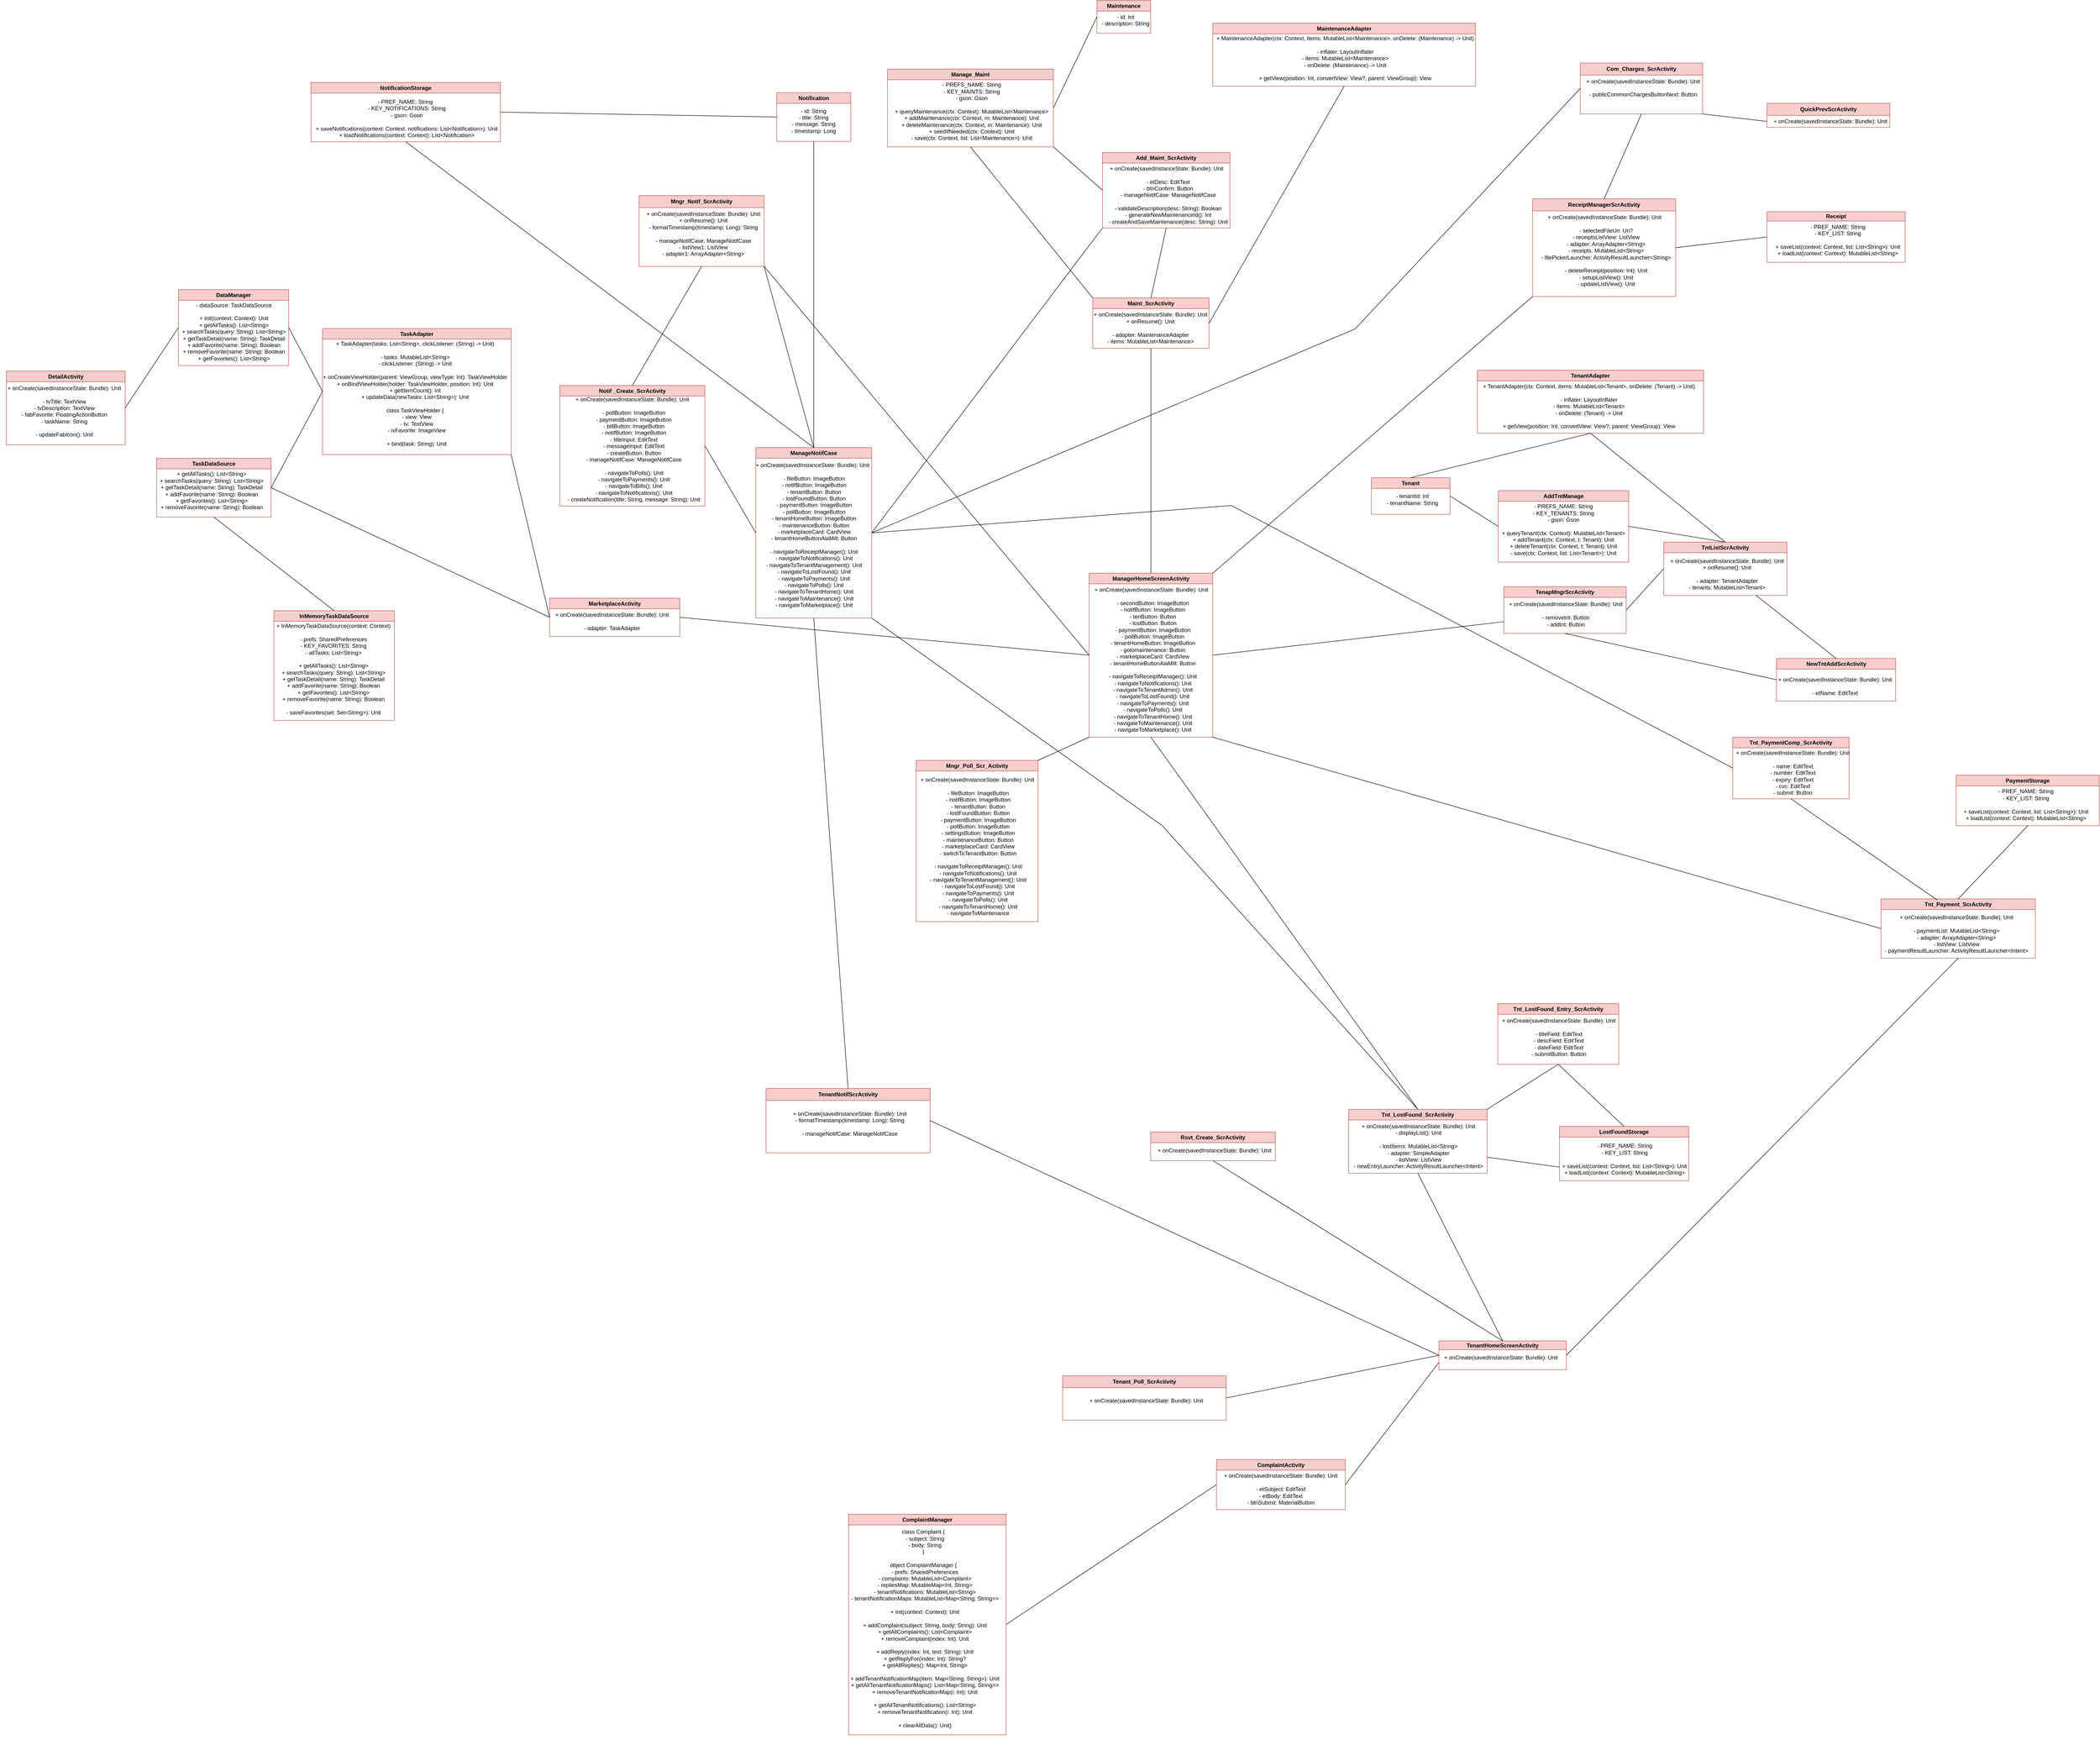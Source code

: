 <mxfile version="27.1.1">
  <diagram name="Page-1" id="aqvxyd7-O1CkS6ZY6KTF">
    <mxGraphModel dx="3765" dy="1939" grid="0" gridSize="10" guides="1" tooltips="1" connect="1" arrows="1" fold="1" page="0" pageScale="1" pageWidth="1169" pageHeight="827" math="0" shadow="0">
      <root>
        <mxCell id="0" />
        <mxCell id="1" parent="0" />
        <mxCell id="bxJik_AMvIZyw83LSy6p-10" value="&lt;b&gt;ManagerHomeScreenActivity&lt;/b&gt;" style="swimlane;whiteSpace=wrap;html=1;fillColor=#f8cecc;strokeColor=#b85450;startSize=23;" parent="1" vertex="1">
          <mxGeometry x="405" y="316" width="267" height="354" as="geometry" />
        </mxCell>
        <mxCell id="1eCziQXwV5ajFoWl5HEY-1" value="&lt;div&gt;+ onCreate(savedInstanceState: Bundle): Unit&lt;/div&gt;&lt;div&gt;&lt;br&gt;&lt;/div&gt;&lt;div&gt;&amp;nbsp; - secondButton: ImageButton&lt;/div&gt;&lt;div&gt;&amp;nbsp; - notifButton: ImageButton&lt;/div&gt;&lt;div&gt;&amp;nbsp; - tenButton: Button&lt;/div&gt;&lt;div&gt;&amp;nbsp; - lostButton: Button&lt;/div&gt;&lt;div&gt;&amp;nbsp; - paymentButton: ImageButton&lt;/div&gt;&lt;div&gt;&amp;nbsp; - pollButton: ImageButton&lt;/div&gt;&lt;div&gt;&amp;nbsp; - tenantHomeButton: ImageButton&lt;/div&gt;&lt;div&gt;&amp;nbsp; - gotomaintenance: Button&lt;/div&gt;&lt;div&gt;&amp;nbsp; - marketplaceCard: CardView&lt;/div&gt;&lt;div&gt;&amp;nbsp; - tenantHomeButtonAlaMilt: Button&lt;/div&gt;&lt;div&gt;&lt;br&gt;&lt;/div&gt;&lt;div&gt;&amp;nbsp; - navigateToReceiptManager(): Unit&lt;/div&gt;&lt;div&gt;&amp;nbsp; - navigateToNotifications(): Unit&lt;/div&gt;&lt;div&gt;&amp;nbsp; - navigateToTenantAdmin(): Unit&lt;/div&gt;&lt;div&gt;&amp;nbsp; - navigateToLostFound(): Unit&lt;/div&gt;&lt;div&gt;&amp;nbsp; - navigateToPayments(): Unit&lt;/div&gt;&lt;div&gt;&amp;nbsp; - navigateToPolls(): Unit&lt;/div&gt;&lt;div&gt;&amp;nbsp; - navigateToTenantHome(): Unit&lt;/div&gt;&lt;div&gt;&amp;nbsp; - navigateToMaintenance(): Unit&lt;/div&gt;&lt;div&gt;&amp;nbsp; - navigateToMarketplace(): Unit&lt;/div&gt;" style="text;html=1;align=center;verticalAlign=middle;resizable=0;points=[];autosize=1;strokeColor=none;fillColor=none;" vertex="1" parent="bxJik_AMvIZyw83LSy6p-10">
          <mxGeometry x="2" y="22.5" width="263" height="329" as="geometry" />
        </mxCell>
        <mxCell id="bxJik_AMvIZyw83LSy6p-19" value="TenapMngrScrActivity" style="swimlane;whiteSpace=wrap;html=1;fillColor=#f8cecc;strokeColor=#b85450;startSize=23;" parent="1" vertex="1">
          <mxGeometry x="1300" y="345.25" width="264" height="100.75" as="geometry" />
        </mxCell>
        <mxCell id="1eCziQXwV5ajFoWl5HEY-24" value="&lt;div&gt;&lt;span style=&quot;background-color: transparent; color: light-dark(rgb(0, 0, 0), rgb(255, 255, 255));&quot;&gt;&amp;nbsp; + onCreate(savedInstanceState: Bundle): Unit&lt;/span&gt;&lt;/div&gt;&lt;div&gt;&lt;br&gt;&lt;/div&gt;&lt;div&gt;&amp;nbsp; - removetnt: Button&lt;/div&gt;&lt;div&gt;&amp;nbsp; - addtnt: Button&lt;/div&gt;&lt;div&gt;&lt;br&gt;&lt;/div&gt;&lt;div&gt;&lt;br&gt;&lt;/div&gt;" style="text;html=1;align=center;verticalAlign=middle;resizable=0;points=[];autosize=1;strokeColor=none;fillColor=none;" vertex="1" parent="bxJik_AMvIZyw83LSy6p-19">
          <mxGeometry x="-5" y="24.75" width="270" height="98" as="geometry" />
        </mxCell>
        <mxCell id="bxJik_AMvIZyw83LSy6p-22" value="" style="endArrow=none;html=1;rounded=0;entryX=0;entryY=0.75;entryDx=0;entryDy=0;exitX=1;exitY=0.5;exitDx=0;exitDy=0;" parent="1" target="bxJik_AMvIZyw83LSy6p-19" edge="1" source="bxJik_AMvIZyw83LSy6p-10">
          <mxGeometry width="50" height="50" relative="1" as="geometry">
            <mxPoint x="616.0" y="413" as="sourcePoint" />
            <mxPoint x="897" y="352" as="targetPoint" />
          </mxGeometry>
        </mxCell>
        <mxCell id="bxJik_AMvIZyw83LSy6p-24" value="TntListScrActivity" style="swimlane;whiteSpace=wrap;html=1;fillColor=#f8cecc;strokeColor=#b85450;startSize=23;" parent="1" vertex="1">
          <mxGeometry x="1645" y="249" width="266" height="115" as="geometry" />
        </mxCell>
        <mxCell id="1eCziQXwV5ajFoWl5HEY-25" value="&lt;div&gt;&lt;br&gt;&lt;/div&gt;&lt;div&gt;&amp;nbsp; + onCreate(savedInstanceState: Bundle): Unit&lt;/div&gt;&lt;div&gt;&amp;nbsp; + onResume(): Unit&lt;/div&gt;&lt;div&gt;&lt;br&gt;&lt;/div&gt;&lt;div&gt;&amp;nbsp; - adapter: TenantAdapter&lt;/div&gt;&lt;div&gt;&amp;nbsp; - tenants: MutableList&amp;lt;Tenant&amp;gt;&lt;/div&gt;&lt;div&gt;&lt;br&gt;&lt;/div&gt;" style="text;html=1;align=center;verticalAlign=middle;resizable=0;points=[];autosize=1;strokeColor=none;fillColor=none;" vertex="1" parent="bxJik_AMvIZyw83LSy6p-24">
          <mxGeometry x="-2" y="12" width="270" height="113" as="geometry" />
        </mxCell>
        <mxCell id="bxJik_AMvIZyw83LSy6p-27" value="AddTntManage" style="swimlane;whiteSpace=wrap;html=1;fillColor=#f8cecc;strokeColor=#b85450;startSize=23;" parent="1" vertex="1">
          <mxGeometry x="1288" y="138" width="281.5" height="154" as="geometry" />
        </mxCell>
        <mxCell id="1eCziQXwV5ajFoWl5HEY-26" value="&lt;div&gt;&lt;br&gt;&lt;/div&gt;&lt;div&gt;&amp;nbsp; - PREFS_NAME: String&lt;/div&gt;&lt;div&gt;&amp;nbsp; - KEY_TENANTS: String&lt;/div&gt;&lt;div&gt;&amp;nbsp; - gson: Gson&lt;/div&gt;&lt;div&gt;&lt;br&gt;&lt;/div&gt;&lt;div&gt;&amp;nbsp; + queryTenant(ctx: Context): MutableList&amp;lt;Tenant&amp;gt;&lt;/div&gt;&lt;div&gt;&amp;nbsp; + addTenant(ctx: Context, t: Tenant): Unit&lt;/div&gt;&lt;div&gt;&amp;nbsp; + deleteTenant(ctx: Context, t: Tenant): Unit&lt;/div&gt;&lt;div&gt;&amp;nbsp; - save(ctx: Context, list: List&amp;lt;Tenant&amp;gt;): Unit&lt;/div&gt;" style="text;html=1;align=center;verticalAlign=middle;resizable=0;points=[];autosize=1;strokeColor=none;fillColor=none;" vertex="1" parent="bxJik_AMvIZyw83LSy6p-27">
          <mxGeometry x="-8.5" y="6" width="290" height="142" as="geometry" />
        </mxCell>
        <mxCell id="bxJik_AMvIZyw83LSy6p-33" value="NewTntAddScrActivity" style="swimlane;whiteSpace=wrap;html=1;fillColor=#f8cecc;strokeColor=#b85450;startSize=23;" parent="1" vertex="1">
          <mxGeometry x="1888.5" y="500" width="257" height="92" as="geometry" />
        </mxCell>
        <mxCell id="1eCziQXwV5ajFoWl5HEY-29" value="&lt;div&gt;&lt;br&gt;&lt;/div&gt;&lt;div&gt;&amp;nbsp; + onCreate(savedInstanceState: Bundle): Unit&lt;/div&gt;&lt;div&gt;&lt;br&gt;&lt;/div&gt;&lt;div&gt;&amp;nbsp; - etName: EditText&lt;/div&gt;&lt;div&gt;&lt;br&gt;&lt;/div&gt;&lt;div&gt;&lt;br&gt;&lt;/div&gt;" style="text;html=1;align=center;verticalAlign=middle;resizable=0;points=[];autosize=1;strokeColor=none;fillColor=none;" vertex="1" parent="bxJik_AMvIZyw83LSy6p-33">
          <mxGeometry x="-13" y="17.5" width="270" height="98" as="geometry" />
        </mxCell>
        <mxCell id="bxJik_AMvIZyw83LSy6p-40" value="Tenant" style="swimlane;whiteSpace=wrap;html=1;startSize=23;fillColor=#f8cecc;strokeColor=#b85450;" parent="1" vertex="1">
          <mxGeometry x="1014" y="110" width="170" height="79" as="geometry">
            <mxRectangle x="200" y="320" width="120" height="30" as="alternateBounds" />
          </mxGeometry>
        </mxCell>
        <mxCell id="1eCziQXwV5ajFoWl5HEY-27" value="&lt;div&gt;&lt;br&gt;&lt;/div&gt;&lt;div&gt;&amp;nbsp; - tenantId: Int&lt;/div&gt;&lt;div&gt;&amp;nbsp; - tenantName: String&lt;/div&gt;&lt;div&gt;&lt;br&gt;&lt;/div&gt;" style="text;html=1;align=center;verticalAlign=middle;resizable=0;points=[];autosize=1;strokeColor=none;fillColor=none;" vertex="1" parent="bxJik_AMvIZyw83LSy6p-40">
          <mxGeometry x="17.5" y="12" width="135" height="70" as="geometry" />
        </mxCell>
        <mxCell id="bxJik_AMvIZyw83LSy6p-60" value="Maint_ScrActivity" style="swimlane;whiteSpace=wrap;html=1;fillColor=#f8cecc;strokeColor=#b85450;startSize=23;" parent="1" vertex="1">
          <mxGeometry x="413" y="-278" width="251" height="109" as="geometry" />
        </mxCell>
        <mxCell id="1eCziQXwV5ajFoWl5HEY-8" value="&lt;div&gt;&lt;br&gt;&lt;/div&gt;&lt;div&gt;&amp;nbsp; + onCreate(savedInstanceState: Bundle): Unit&lt;/div&gt;&lt;div&gt;&amp;nbsp; + onResume(): Unit&lt;/div&gt;&lt;div&gt;&lt;br&gt;&lt;/div&gt;&lt;div&gt;&amp;nbsp; - adapter: MaintenanceAdapter&lt;/div&gt;&lt;div&gt;&amp;nbsp; - items: MutableList&amp;lt;Maintenance&amp;gt;&lt;/div&gt;&lt;div&gt;&lt;br&gt;&lt;/div&gt;&lt;div&gt;&lt;br&gt;&lt;/div&gt;" style="text;html=1;align=center;verticalAlign=middle;resizable=0;points=[];autosize=1;strokeColor=none;fillColor=none;" vertex="1" parent="bxJik_AMvIZyw83LSy6p-60">
          <mxGeometry x="-14" y="8" width="270" height="127" as="geometry" />
        </mxCell>
        <mxCell id="bxJik_AMvIZyw83LSy6p-66" value="Add_Maint_ScrActivity" style="swimlane;whiteSpace=wrap;html=1;fillColor=#f8cecc;strokeColor=#b85450;startSize=23;" parent="1" vertex="1">
          <mxGeometry x="434" y="-592" width="275" height="163" as="geometry" />
        </mxCell>
        <mxCell id="1eCziQXwV5ajFoWl5HEY-9" value="&lt;div&gt;&lt;span style=&quot;background-color: transparent; color: light-dark(rgb(0, 0, 0), rgb(255, 255, 255));&quot;&gt;+ onCreate(savedInstanceState: Bundle): Unit&lt;/span&gt;&lt;/div&gt;&lt;div&gt;&lt;br&gt;&lt;/div&gt;&lt;div&gt;&amp;nbsp; - etDesc: EditText&lt;/div&gt;&lt;div&gt;&amp;nbsp; - btnConfirm: Button&lt;/div&gt;&lt;div&gt;&amp;nbsp; - manageNotifCase: ManageNotifCase&lt;/div&gt;&lt;div&gt;&lt;br&gt;&lt;/div&gt;&lt;div&gt;&amp;nbsp; - validateDescription(desc: String): Boolean&lt;/div&gt;&lt;div&gt;&amp;nbsp; - generateNewMaintenanceId(): Int&lt;/div&gt;&lt;div&gt;&amp;nbsp; - createAndSaveMaintenance(desc: String): Unit&lt;/div&gt;" style="text;html=1;align=center;verticalAlign=middle;resizable=0;points=[];autosize=1;strokeColor=none;fillColor=none;" vertex="1" parent="bxJik_AMvIZyw83LSy6p-66">
          <mxGeometry x="-3.5" y="21" width="282" height="142" as="geometry" />
        </mxCell>
        <mxCell id="bxJik_AMvIZyw83LSy6p-72" value="Notification" style="swimlane;whiteSpace=wrap;html=1;fillColor=#f8cecc;strokeColor=#b85450;" parent="1" vertex="1">
          <mxGeometry x="-269" y="-721" width="160" height="105" as="geometry" />
        </mxCell>
        <mxCell id="1eCziQXwV5ajFoWl5HEY-7" value="&lt;div&gt;&lt;br&gt;&lt;/div&gt;&lt;div&gt;&amp;nbsp; - id: String&lt;/div&gt;&lt;div&gt;&amp;nbsp; - title: String&lt;/div&gt;&lt;div&gt;&amp;nbsp; - message: String&lt;/div&gt;&lt;div&gt;&amp;nbsp; - timestamp: Long&lt;/div&gt;&lt;div&gt;&lt;br&gt;&lt;/div&gt;&lt;div&gt;&lt;br&gt;&lt;/div&gt;" style="text;html=1;align=center;verticalAlign=middle;resizable=0;points=[];autosize=1;strokeColor=none;fillColor=none;" vertex="1" parent="bxJik_AMvIZyw83LSy6p-72">
          <mxGeometry x="15" y="11" width="121" height="113" as="geometry" />
        </mxCell>
        <mxCell id="bxJik_AMvIZyw83LSy6p-81" value="Maintenance" style="swimlane;whiteSpace=wrap;html=1;fillColor=#f8cecc;strokeColor=#b85450;" parent="1" vertex="1">
          <mxGeometry x="422" y="-920" width="116" height="71" as="geometry" />
        </mxCell>
        <mxCell id="1eCziQXwV5ajFoWl5HEY-12" value="&lt;div&gt;&lt;br&gt;&lt;/div&gt;&lt;div&gt;&amp;nbsp; - id: Int&lt;/div&gt;&lt;div&gt;&amp;nbsp; - description: String&lt;/div&gt;&lt;div&gt;&lt;br&gt;&lt;/div&gt;&lt;div&gt;&lt;br&gt;&lt;/div&gt;" style="text;html=1;align=center;verticalAlign=middle;resizable=0;points=[];autosize=1;strokeColor=none;fillColor=none;" vertex="1" parent="bxJik_AMvIZyw83LSy6p-81">
          <mxGeometry x="-6" y="8" width="128" height="84" as="geometry" />
        </mxCell>
        <mxCell id="bxJik_AMvIZyw83LSy6p-90" value="Manage_Maint" style="swimlane;whiteSpace=wrap;html=1;fillColor=#f8cecc;strokeColor=#b85450;startSize=23;" parent="1" vertex="1">
          <mxGeometry x="-30" y="-772" width="358" height="168" as="geometry" />
        </mxCell>
        <mxCell id="1eCziQXwV5ajFoWl5HEY-11" value="&lt;div&gt;&lt;span style=&quot;background-color: transparent; color: light-dark(rgb(0, 0, 0), rgb(255, 255, 255));&quot;&gt;&amp;nbsp; - PREFS_NAME: String&lt;/span&gt;&lt;/div&gt;&lt;div&gt;&amp;nbsp; - KEY_MAINTS: String&lt;/div&gt;&lt;div&gt;&amp;nbsp; - gson: Gson&lt;/div&gt;&lt;div&gt;&lt;br&gt;&lt;/div&gt;&lt;div&gt;&amp;nbsp; + queryMaintenance(ctx: Context): MutableList&amp;lt;Maintenance&amp;gt;&lt;/div&gt;&lt;div&gt;&amp;nbsp; + addMaintenance(ctx: Context, m: Maintenance): Unit&lt;/div&gt;&lt;div&gt;&amp;nbsp; + deleteMaintenance(ctx: Context, m: Maintenance): Unit&lt;/div&gt;&lt;div&gt;&amp;nbsp; + seedIfNeeded(ctx: Context): Unit&lt;/div&gt;&lt;div&gt;&amp;nbsp; - save(ctx: Context, list: List&amp;lt;Maintenance&amp;gt;): Unit&lt;/div&gt;&lt;div&gt;&lt;br&gt;&lt;/div&gt;&lt;div&gt;&lt;br&gt;&lt;/div&gt;" style="text;html=1;align=center;verticalAlign=middle;resizable=0;points=[];autosize=1;strokeColor=none;fillColor=none;" vertex="1" parent="bxJik_AMvIZyw83LSy6p-90">
          <mxGeometry y="21" width="356" height="170" as="geometry" />
        </mxCell>
        <mxCell id="bxJik_AMvIZyw83LSy6p-106" value="&lt;b&gt;Mngr_Notif_ScrActivity&lt;/b&gt;" style="swimlane;fontStyle=0;childLayout=stackLayout;horizontal=1;startSize=26;fillColor=#f8cecc;horizontalStack=0;resizeParent=1;resizeParentMax=0;resizeLast=0;collapsible=1;marginBottom=0;whiteSpace=wrap;html=1;strokeColor=#b85450;" parent="1" vertex="1">
          <mxGeometry x="-566" y="-499" width="270" height="153" as="geometry" />
        </mxCell>
        <mxCell id="1eCziQXwV5ajFoWl5HEY-5" value="&lt;div&gt;&lt;span style=&quot;background-color: transparent; color: light-dark(rgb(0, 0, 0), rgb(255, 255, 255));&quot;&gt;&amp;nbsp; + onCreate(savedInstanceState: Bundle): Unit&lt;/span&gt;&lt;/div&gt;&lt;div&gt;&amp;nbsp; + onResume(): Unit&lt;/div&gt;&lt;div&gt;&amp;nbsp; - formatTimestamp(timestamp: Long): String&lt;/div&gt;&lt;div&gt;&lt;br&gt;&lt;/div&gt;&lt;div&gt;&amp;nbsp; - manageNotifCase: ManageNotifCase&lt;/div&gt;&lt;div&gt;&amp;nbsp; - listView1: ListView&lt;/div&gt;&lt;div&gt;&amp;nbsp; - adapter1: ArrayAdapter&amp;lt;String&amp;gt;&lt;/div&gt;&lt;div&gt;&lt;br&gt;&lt;/div&gt;" style="text;html=1;align=center;verticalAlign=middle;resizable=0;points=[];autosize=1;strokeColor=none;fillColor=none;" vertex="1" parent="bxJik_AMvIZyw83LSy6p-106">
          <mxGeometry y="26" width="270" height="127" as="geometry" />
        </mxCell>
        <mxCell id="bxJik_AMvIZyw83LSy6p-115" value="&lt;span style=&quot;text-wrap-mode: nowrap;&quot;&gt;Notif _Create_ScrActivity&lt;/span&gt;" style="swimlane;whiteSpace=wrap;html=1;fillColor=#f8cecc;strokeColor=#b85450;startSize=23;" parent="1" vertex="1">
          <mxGeometry x="-737" y="-89" width="313" height="260" as="geometry" />
        </mxCell>
        <mxCell id="1eCziQXwV5ajFoWl5HEY-4" value="&lt;div&gt;&lt;span style=&quot;background-color: transparent; color: light-dark(rgb(0, 0, 0), rgb(255, 255, 255));&quot;&gt;+ onCreate(savedInstanceState: Bundle): Unit&lt;/span&gt;&lt;/div&gt;&lt;div&gt;&lt;br&gt;&lt;/div&gt;&lt;div&gt;&amp;nbsp; - pollButton: ImageButton&lt;/div&gt;&lt;div&gt;&amp;nbsp; - paymentButton: ImageButton&lt;/div&gt;&lt;div&gt;&amp;nbsp; - billButton: ImageButton&lt;/div&gt;&lt;div&gt;&amp;nbsp; - notifButton: ImageButton&lt;/div&gt;&lt;div&gt;&amp;nbsp; - titleInput: EditText&lt;/div&gt;&lt;div&gt;&amp;nbsp; - messageInput: EditText&lt;/div&gt;&lt;div&gt;&amp;nbsp; - createButton: Button&lt;/div&gt;&lt;div&gt;&amp;nbsp; - manageNotifCase: ManageNotifCase&lt;/div&gt;&lt;div&gt;&lt;br&gt;&lt;/div&gt;&lt;div&gt;&amp;nbsp; - navigateToPolls(): Unit&lt;/div&gt;&lt;div&gt;&amp;nbsp; - navigateToPayments(): Unit&lt;/div&gt;&lt;div&gt;&amp;nbsp; - navigateToBills(): Unit&lt;/div&gt;&lt;div&gt;&amp;nbsp; - navigateToNotifications(): Unit&lt;/div&gt;&lt;div&gt;&amp;nbsp; - createNotification(title: String, message: String): Unit&lt;/div&gt;" style="text;html=1;align=center;verticalAlign=middle;resizable=0;points=[];autosize=1;strokeColor=none;fillColor=none;" vertex="1" parent="bxJik_AMvIZyw83LSy6p-115">
          <mxGeometry y="17" width="311" height="242" as="geometry" />
        </mxCell>
        <mxCell id="bxJik_AMvIZyw83LSy6p-121" value="ManageNotifCase" style="swimlane;whiteSpace=wrap;html=1;fillColor=#f8cecc;strokeColor=#b85450;startSize=23;" parent="1" vertex="1">
          <mxGeometry x="-314" y="45" width="250" height="368" as="geometry" />
        </mxCell>
        <mxCell id="1eCziQXwV5ajFoWl5HEY-3" value="&lt;div&gt;&lt;span style=&quot;background-color: transparent; color: light-dark(rgb(0, 0, 0), rgb(255, 255, 255));&quot;&gt;+ onCreate(savedInstanceState: Bundle): Unit&lt;/span&gt;&lt;/div&gt;&lt;div&gt;&lt;br&gt;&lt;/div&gt;&lt;div&gt;&amp;nbsp; - fileButton: ImageButton&lt;/div&gt;&lt;div&gt;&amp;nbsp; - notifButton: ImageButton&lt;/div&gt;&lt;div&gt;&amp;nbsp; - tenantButton: Button&lt;/div&gt;&lt;div&gt;&amp;nbsp; - lostFoundButton: Button&lt;/div&gt;&lt;div&gt;&amp;nbsp; - paymentButton: ImageButton&lt;/div&gt;&lt;div&gt;&amp;nbsp; - pollButton: ImageButton&lt;/div&gt;&lt;div&gt;&amp;nbsp; - tenantHomeButton: ImageButton&lt;/div&gt;&lt;div&gt;&amp;nbsp; - maintenanceButton: Button&lt;/div&gt;&lt;div&gt;&amp;nbsp; - marketplaceCard: CardView&lt;/div&gt;&lt;div&gt;&amp;nbsp; - tenantHomeButtonAlaMilt: Button&lt;/div&gt;&lt;div&gt;&lt;br&gt;&lt;/div&gt;&lt;div&gt;&amp;nbsp; - navigateToReceiptManager(): Unit&lt;/div&gt;&lt;div&gt;&amp;nbsp; - navigateToNotifications(): Unit&lt;/div&gt;&lt;div&gt;&amp;nbsp; - navigateToTenantManagement(): Unit&lt;/div&gt;&lt;div&gt;&amp;nbsp; - navigateToLostFound(): Unit&lt;/div&gt;&lt;div&gt;&amp;nbsp; - navigateToPayments(): Unit&lt;/div&gt;&lt;div&gt;&amp;nbsp; - navigateToPolls(): Unit&lt;/div&gt;&lt;div&gt;&amp;nbsp; - navigateToTenantHome(): Unit&lt;/div&gt;&lt;div&gt;&amp;nbsp; - navigateToMaintenance(): Unit&lt;/div&gt;&lt;div&gt;&amp;nbsp; - navigateToMarketplace(): Unit&lt;/div&gt;&lt;div&gt;&lt;br&gt;&lt;/div&gt;" style="text;html=1;align=center;verticalAlign=middle;resizable=0;points=[];autosize=1;strokeColor=none;fillColor=none;" vertex="1" parent="bxJik_AMvIZyw83LSy6p-121">
          <mxGeometry x="-10" y="24" width="263" height="343" as="geometry" />
        </mxCell>
        <mxCell id="bxJik_AMvIZyw83LSy6p-132" value="TenantHomeScreenActivity" style="swimlane;whiteSpace=wrap;html=1;startSize=19;fillColor=#f8cecc;strokeColor=#b85450;" parent="1" vertex="1">
          <mxGeometry x="1160" y="1973" width="275" height="62" as="geometry">
            <mxRectangle x="200" y="320" width="120" height="30" as="alternateBounds" />
          </mxGeometry>
        </mxCell>
        <mxCell id="bxJik_AMvIZyw83LSy6p-168" value="&lt;span style=&quot;font-weight: 700;&quot;&gt;ReceiptManagerScrActivity&lt;/span&gt;" style="swimlane;fontStyle=0;childLayout=stackLayout;horizontal=1;startSize=26;fillColor=#f8cecc;horizontalStack=0;resizeParent=1;resizeParentMax=0;resizeLast=0;collapsible=1;marginBottom=0;whiteSpace=wrap;html=1;strokeColor=#b85450;" parent="1" vertex="1">
          <mxGeometry x="1362" y="-492" width="309" height="211" as="geometry" />
        </mxCell>
        <mxCell id="1eCziQXwV5ajFoWl5HEY-20" value="&lt;div&gt;&lt;span style=&quot;background-color: transparent; color: light-dark(rgb(0, 0, 0), rgb(255, 255, 255));&quot;&gt;+ onCreate(savedInstanceState: Bundle): Unit&lt;/span&gt;&lt;/div&gt;&lt;div&gt;&lt;br&gt;&lt;/div&gt;&lt;div&gt;&amp;nbsp; - selectedFileUri: Uri?&lt;/div&gt;&lt;div&gt;&amp;nbsp; - receiptsListView: ListView&lt;/div&gt;&lt;div&gt;&amp;nbsp; - adapter: ArrayAdapter&amp;lt;String&amp;gt;&lt;/div&gt;&lt;div&gt;&amp;nbsp; - receipts: MutableList&amp;lt;String&amp;gt;&lt;/div&gt;&lt;div&gt;&amp;nbsp; - filePickerLauncher: ActivityResultLauncher&amp;lt;String&amp;gt;&lt;/div&gt;&lt;div&gt;&lt;br&gt;&lt;/div&gt;&lt;div&gt;&amp;nbsp; - deleteReceipt(position: Int): Unit&lt;/div&gt;&lt;div&gt;&amp;nbsp; - setupListView(): Unit&lt;/div&gt;&lt;div&gt;&amp;nbsp; - updateListView(): Unit&lt;/div&gt;&lt;div&gt;&lt;br&gt;&lt;/div&gt;" style="text;html=1;align=center;verticalAlign=middle;resizable=0;points=[];autosize=1;strokeColor=none;fillColor=none;" vertex="1" parent="bxJik_AMvIZyw83LSy6p-168">
          <mxGeometry y="26" width="309" height="185" as="geometry" />
        </mxCell>
        <mxCell id="bxJik_AMvIZyw83LSy6p-178" value="Receipt" style="swimlane;whiteSpace=wrap;html=1;startSize=20;fillColor=#f8cecc;strokeColor=#b85450;" parent="1" vertex="1">
          <mxGeometry x="1868" y="-464" width="298" height="109" as="geometry" />
        </mxCell>
        <mxCell id="1eCziQXwV5ajFoWl5HEY-23" value="&lt;div&gt;&lt;span style=&quot;background-color: transparent; color: light-dark(rgb(0, 0, 0), rgb(255, 255, 255));&quot;&gt;&amp;nbsp; - PREF_NAME: String&lt;/span&gt;&lt;/div&gt;&lt;div&gt;&amp;nbsp; - KEY_LIST: String&lt;/div&gt;&lt;div&gt;&lt;br&gt;&lt;/div&gt;&lt;div&gt;&amp;nbsp; + saveList(context: Context, list: List&amp;lt;String&amp;gt;): Unit&lt;/div&gt;&lt;div&gt;&amp;nbsp; + loadList(context: Context): MutableList&amp;lt;String&amp;gt;&lt;/div&gt;" style="text;html=1;align=center;verticalAlign=middle;resizable=0;points=[];autosize=1;strokeColor=none;fillColor=none;" vertex="1" parent="bxJik_AMvIZyw83LSy6p-178">
          <mxGeometry x="2" y="19" width="294" height="84" as="geometry" />
        </mxCell>
        <mxCell id="bxJik_AMvIZyw83LSy6p-187" value="&lt;span style=&quot;font-weight: 700;&quot;&gt;QuickPrevScrActivity&lt;/span&gt;" style="swimlane;fontStyle=0;childLayout=stackLayout;horizontal=1;startSize=26;fillColor=#f8cecc;horizontalStack=0;resizeParent=1;resizeParentMax=0;resizeLast=0;collapsible=1;marginBottom=0;whiteSpace=wrap;html=1;strokeColor=#b85450;" parent="1" vertex="1">
          <mxGeometry x="1868" y="-698" width="265" height="52" as="geometry" />
        </mxCell>
        <mxCell id="1eCziQXwV5ajFoWl5HEY-22" value="&lt;div&gt;&lt;span style=&quot;background-color: transparent; color: light-dark(rgb(0, 0, 0), rgb(255, 255, 255));&quot;&gt;&amp;nbsp; + onCreate(savedInstanceState: Bundle): Unit&lt;/span&gt;&lt;/div&gt;" style="text;html=1;align=center;verticalAlign=middle;resizable=0;points=[];autosize=1;strokeColor=none;fillColor=none;" vertex="1" parent="bxJik_AMvIZyw83LSy6p-187">
          <mxGeometry y="26" width="265" height="26" as="geometry" />
        </mxCell>
        <mxCell id="bxJik_AMvIZyw83LSy6p-222" value="Mngr_Poll_Scr_Activity" style="swimlane;whiteSpace=wrap;html=1;fillColor=#f8cecc;strokeColor=#b85450;startSize=23;" parent="1" vertex="1">
          <mxGeometry x="32" y="720" width="263" height="348" as="geometry" />
        </mxCell>
        <mxCell id="1eCziQXwV5ajFoWl5HEY-2" value="&lt;div&gt;&lt;span style=&quot;background-color: transparent; color: light-dark(rgb(0, 0, 0), rgb(255, 255, 255));&quot;&gt;&amp;nbsp;+ onCreate(savedInstanceState: Bundle): Unit&lt;/span&gt;&lt;/div&gt;&lt;div&gt;&lt;br&gt;&lt;/div&gt;&lt;div&gt;&amp;nbsp; - fileButton: ImageButton&lt;/div&gt;&lt;div&gt;&amp;nbsp; - notifButton: ImageButton&lt;/div&gt;&lt;div&gt;&amp;nbsp; - tenantButton: Button&lt;/div&gt;&lt;div&gt;&amp;nbsp; - lostFoundButton: Button&lt;/div&gt;&lt;div&gt;&amp;nbsp; - paymentButton: ImageButton&lt;/div&gt;&lt;div&gt;&amp;nbsp; - pollButton: ImageButton&lt;/div&gt;&lt;div&gt;&amp;nbsp; - settingsButton: ImageButton&lt;/div&gt;&lt;div&gt;&amp;nbsp; - maintenanceButton: Button&lt;/div&gt;&lt;div&gt;&amp;nbsp; - marketplaceCard: CardView&lt;/div&gt;&lt;div&gt;&amp;nbsp; - switchToTenantButton: Button&lt;/div&gt;&lt;div&gt;&lt;br&gt;&lt;/div&gt;&lt;div&gt;&amp;nbsp; - navigateToReceiptManager(): Unit&lt;/div&gt;&lt;div&gt;&amp;nbsp; - navigateToNotifications(): Unit&lt;/div&gt;&lt;div&gt;&amp;nbsp; - navigateToTenantManagement(): Unit&lt;/div&gt;&lt;div&gt;&amp;nbsp; - navigateToLostFound(): Unit&lt;/div&gt;&lt;div&gt;&amp;nbsp; - navigateToPayments(): Unit&lt;/div&gt;&lt;div&gt;&amp;nbsp; - navigateToPolls(): Unit&lt;/div&gt;&lt;div&gt;&amp;nbsp; - navigateToTenantHome(): Unit&lt;/div&gt;&lt;div&gt;&amp;nbsp; - navigateToMaintenance&lt;/div&gt;&lt;div&gt;&lt;br&gt;&lt;/div&gt;" style="text;html=1;align=center;verticalAlign=middle;resizable=0;points=[];autosize=1;strokeColor=none;fillColor=none;" vertex="1" parent="bxJik_AMvIZyw83LSy6p-222">
          <mxGeometry x="-3" y="28" width="266" height="329" as="geometry" />
        </mxCell>
        <mxCell id="bxJik_AMvIZyw83LSy6p-240" value="&lt;span style=&quot;font-weight: 700;&quot;&gt;Tenant_Poll_ScrActivity&lt;/span&gt;" style="swimlane;fontStyle=0;childLayout=stackLayout;horizontal=1;startSize=26;fillColor=#f8cecc;horizontalStack=0;resizeParent=1;resizeParentMax=0;resizeLast=0;collapsible=1;marginBottom=0;whiteSpace=wrap;html=1;strokeColor=#b85450;" parent="1" vertex="1">
          <mxGeometry x="348" y="2048" width="353" height="96" as="geometry" />
        </mxCell>
        <mxCell id="1eCziQXwV5ajFoWl5HEY-40" value="&lt;div&gt;&lt;br&gt;&lt;/div&gt;&lt;div&gt;&amp;nbsp; + onCreate(savedInstanceState: Bundle): Unit&lt;/div&gt;&lt;div&gt;&lt;br&gt;&lt;/div&gt;&lt;div&gt;&lt;br&gt;&lt;/div&gt;" style="text;html=1;align=center;verticalAlign=middle;resizable=0;points=[];autosize=1;strokeColor=none;fillColor=none;" vertex="1" parent="bxJik_AMvIZyw83LSy6p-240">
          <mxGeometry y="26" width="353" height="70" as="geometry" />
        </mxCell>
        <mxCell id="LjfHdc1YlkoJMl0Ztrk5-16" value="Tnt_Payment_ScrActivity" style="swimlane;whiteSpace=wrap;html=1;startSize=23;fillColor=#f8cecc;strokeColor=#b85450;" parent="1" vertex="1">
          <mxGeometry x="2114" y="1019" width="333" height="128" as="geometry">
            <mxRectangle x="200" y="320" width="120" height="30" as="alternateBounds" />
          </mxGeometry>
        </mxCell>
        <mxCell id="1eCziQXwV5ajFoWl5HEY-31" value="&lt;div&gt;&lt;br&gt;&lt;/div&gt;&lt;div&gt;&amp;nbsp; + onCreate(savedInstanceState: Bundle): Unit&lt;/div&gt;&lt;div&gt;&lt;br&gt;&lt;/div&gt;&lt;div&gt;&amp;nbsp; - paymentList: MutableList&amp;lt;String&amp;gt;&lt;/div&gt;&lt;div&gt;&amp;nbsp; - adapter: ArrayAdapter&amp;lt;String&amp;gt;&lt;/div&gt;&lt;div&gt;&amp;nbsp; - listView: ListView&lt;/div&gt;&lt;div&gt;&amp;nbsp; - paymentResultLauncher: ActivityResultLauncher&amp;lt;Intent&amp;gt;&lt;/div&gt;&lt;div&gt;&lt;br&gt;&lt;/div&gt;" style="text;html=1;align=center;verticalAlign=middle;resizable=0;points=[];autosize=1;strokeColor=none;fillColor=none;" vertex="1" parent="LjfHdc1YlkoJMl0Ztrk5-16">
          <mxGeometry x="-8" y="12" width="334" height="127" as="geometry" />
        </mxCell>
        <mxCell id="LjfHdc1YlkoJMl0Ztrk5-20" value="Tnt_PaymentComp_ScrActivity" style="swimlane;whiteSpace=wrap;html=1;startSize=23;fillColor=#f8cecc;strokeColor=#b85450;" parent="1" vertex="1">
          <mxGeometry x="1794" y="670" width="251" height="133" as="geometry">
            <mxRectangle x="200" y="320" width="120" height="30" as="alternateBounds" />
          </mxGeometry>
        </mxCell>
        <mxCell id="1eCziQXwV5ajFoWl5HEY-30" value="&lt;div&gt;&lt;br&gt;&lt;/div&gt;&lt;div&gt;&amp;nbsp; + onCreate(savedInstanceState: Bundle): Unit&lt;/div&gt;&lt;div&gt;&lt;br&gt;&lt;/div&gt;&lt;div&gt;&amp;nbsp; - name: EditText&lt;/div&gt;&lt;div&gt;&amp;nbsp; - number: EditText&lt;/div&gt;&lt;div&gt;&amp;nbsp; - expiry: EditText&lt;/div&gt;&lt;div&gt;&amp;nbsp; - cvc: EditText&lt;/div&gt;&lt;div&gt;&amp;nbsp; - submit: Button&lt;/div&gt;&lt;div&gt;&lt;br&gt;&lt;/div&gt;" style="text;html=1;align=center;verticalAlign=middle;resizable=0;points=[];autosize=1;strokeColor=none;fillColor=none;" vertex="1" parent="LjfHdc1YlkoJMl0Ztrk5-20">
          <mxGeometry x="-9.5" y="6" width="270" height="142" as="geometry" />
        </mxCell>
        <mxCell id="LjfHdc1YlkoJMl0Ztrk5-46" value="LostFoundStorage" style="swimlane;whiteSpace=wrap;html=1;fillColor=#f8cecc;strokeColor=#b85450;startSize=23;" parent="1" vertex="1">
          <mxGeometry x="1420" y="1510" width="279" height="117" as="geometry" />
        </mxCell>
        <mxCell id="1eCziQXwV5ajFoWl5HEY-36" value="&lt;div&gt;&lt;br&gt;&lt;/div&gt;&lt;div&gt;&amp;nbsp; - PREF_NAME: String&lt;/div&gt;&lt;div&gt;&amp;nbsp; - KEY_LIST: String&lt;/div&gt;&lt;div&gt;&lt;br&gt;&lt;/div&gt;&lt;div&gt;&amp;nbsp; + saveList(context: Context, list: List&amp;lt;String&amp;gt;): Unit&lt;/div&gt;&lt;div&gt;&amp;nbsp; + loadList(context: Context): MutableList&amp;lt;String&amp;gt;&lt;/div&gt;&lt;div&gt;&lt;br&gt;&lt;/div&gt;&lt;div&gt;&lt;br&gt;&lt;/div&gt;" style="text;html=1;align=center;verticalAlign=middle;resizable=0;points=[];autosize=1;strokeColor=none;fillColor=none;" vertex="1" parent="LjfHdc1YlkoJMl0Ztrk5-46">
          <mxGeometry x="-10.5" y="14" width="294" height="127" as="geometry" />
        </mxCell>
        <mxCell id="LjfHdc1YlkoJMl0Ztrk5-50" value="Tnt_LostFound_ScrActivity" style="swimlane;whiteSpace=wrap;html=1;startSize=23;fillColor=#f8cecc;strokeColor=#b85450;" parent="1" vertex="1">
          <mxGeometry x="965" y="1473" width="299" height="138" as="geometry">
            <mxRectangle x="200" y="320" width="120" height="30" as="alternateBounds" />
          </mxGeometry>
        </mxCell>
        <mxCell id="1eCziQXwV5ajFoWl5HEY-33" value="&lt;div&gt;&lt;br&gt;&lt;/div&gt;&lt;div&gt;&amp;nbsp; + onCreate(savedInstanceState: Bundle): Unit&lt;/div&gt;&lt;div&gt;&amp;nbsp; - displayList(): Unit&lt;/div&gt;&lt;div&gt;&lt;br&gt;&lt;/div&gt;&lt;div&gt;&amp;nbsp; - lostItems: MutableList&amp;lt;String&amp;gt;&lt;/div&gt;&lt;div&gt;&amp;nbsp; - adapter: SimpleAdapter&lt;/div&gt;&lt;div&gt;&amp;nbsp; - listView: ListView&lt;/div&gt;&lt;div&gt;&amp;nbsp; - newEntryLauncher: ActivityResultLauncher&amp;lt;Intent&amp;gt;&lt;/div&gt;&lt;div&gt;&lt;br&gt;&lt;/div&gt;&lt;div&gt;&lt;br&gt;&lt;/div&gt;" style="text;html=1;align=center;verticalAlign=middle;resizable=0;points=[];autosize=1;strokeColor=none;fillColor=none;" vertex="1" parent="LjfHdc1YlkoJMl0Ztrk5-50">
          <mxGeometry x="-5" y="9" width="304" height="156" as="geometry" />
        </mxCell>
        <mxCell id="LjfHdc1YlkoJMl0Ztrk5-58" value="Tnt_LostFound_Entry_ScrActivity" style="swimlane;whiteSpace=wrap;html=1;startSize=23;fillColor=#f8cecc;strokeColor=#b85450;" parent="1" vertex="1">
          <mxGeometry x="1287" y="1245" width="261" height="131" as="geometry">
            <mxRectangle x="200" y="320" width="120" height="30" as="alternateBounds" />
          </mxGeometry>
        </mxCell>
        <mxCell id="1eCziQXwV5ajFoWl5HEY-34" value="&lt;div&gt;&lt;br&gt;&lt;/div&gt;&lt;div&gt;&amp;nbsp; + onCreate(savedInstanceState: Bundle): Unit&lt;/div&gt;&lt;div&gt;&lt;br&gt;&lt;/div&gt;&lt;div&gt;&amp;nbsp; - titleField: EditText&lt;/div&gt;&lt;div&gt;&amp;nbsp; - descField: EditText&lt;/div&gt;&lt;div&gt;&amp;nbsp; - dateField: EditText&lt;/div&gt;&lt;div&gt;&amp;nbsp; - submitButton: Button&lt;/div&gt;&lt;div&gt;&lt;br&gt;&lt;/div&gt;&lt;div&gt;&lt;br&gt;&lt;/div&gt;" style="text;html=1;align=center;verticalAlign=middle;resizable=0;points=[];autosize=1;strokeColor=none;fillColor=none;" vertex="1" parent="LjfHdc1YlkoJMl0Ztrk5-58">
          <mxGeometry x="-7.5" y="9" width="270" height="142" as="geometry" />
        </mxCell>
        <mxCell id="LjfHdc1YlkoJMl0Ztrk5-65" value="&lt;span style=&quot;font-weight: 700;&quot;&gt;TenantNotifScrActivity&lt;/span&gt;" style="swimlane;fontStyle=0;childLayout=stackLayout;horizontal=1;startSize=26;fillColor=#f8cecc;horizontalStack=0;resizeParent=1;resizeParentMax=0;resizeLast=0;collapsible=1;marginBottom=0;whiteSpace=wrap;html=1;strokeColor=#b85450;" parent="1" vertex="1">
          <mxGeometry x="-292" y="1428" width="354" height="139" as="geometry" />
        </mxCell>
        <mxCell id="1eCziQXwV5ajFoWl5HEY-19" value="&lt;div&gt;&lt;br&gt;&lt;/div&gt;&lt;div&gt;&amp;nbsp; + onCreate(savedInstanceState: Bundle): Unit&lt;/div&gt;&lt;div&gt;&amp;nbsp; - formatTimestamp(timestamp: Long): String&lt;/div&gt;&lt;div&gt;&lt;br&gt;&lt;/div&gt;&lt;div&gt;&amp;nbsp; - manageNotifCase: ManageNotifCase&lt;/div&gt;&lt;div&gt;&lt;br&gt;&lt;/div&gt;&lt;div&gt;&lt;br&gt;&lt;/div&gt;" style="text;html=1;align=center;verticalAlign=middle;resizable=0;points=[];autosize=1;strokeColor=none;fillColor=none;" vertex="1" parent="LjfHdc1YlkoJMl0Ztrk5-65">
          <mxGeometry y="26" width="354" height="113" as="geometry" />
        </mxCell>
        <mxCell id="NVW0uVliGqmmICWcTdfu-1" value="MarketplaceActivity" style="swimlane;whiteSpace=wrap;html=1;fillColor=#f8cecc;strokeColor=#b85450;startSize=23;" parent="1" vertex="1">
          <mxGeometry x="-759" y="370" width="281" height="82.5" as="geometry" />
        </mxCell>
        <mxCell id="1eCziQXwV5ajFoWl5HEY-13" value="&lt;div&gt;&lt;br&gt;&lt;/div&gt;&lt;div&gt;&amp;nbsp; + onCreate(savedInstanceState: Bundle): Unit&lt;/div&gt;&lt;div&gt;&lt;br&gt;&lt;/div&gt;&lt;div&gt;&amp;nbsp; - adapter: TaskAdapter&lt;/div&gt;&lt;div&gt;&lt;br&gt;&lt;/div&gt;&lt;div&gt;&lt;br&gt;&lt;/div&gt;" style="text;html=1;align=center;verticalAlign=middle;resizable=0;points=[];autosize=1;strokeColor=none;fillColor=none;" vertex="1" parent="NVW0uVliGqmmICWcTdfu-1">
          <mxGeometry x="-4" y="7.5" width="270" height="98" as="geometry" />
        </mxCell>
        <mxCell id="NVW0uVliGqmmICWcTdfu-38" value="ComplaintManager" style="swimlane;whiteSpace=wrap;html=1;fillColor=#f8cecc;strokeColor=#b85450;startSize=23;" parent="1" vertex="1">
          <mxGeometry x="-114" y="2347" width="340" height="476" as="geometry" />
        </mxCell>
        <mxCell id="1eCziQXwV5ajFoWl5HEY-41" value="&lt;div&gt;class Complaint {&lt;/div&gt;&lt;div&gt;&amp;nbsp; - subject: String&lt;/div&gt;&lt;div&gt;&amp;nbsp; - body: String&lt;/div&gt;&lt;div&gt;}&lt;/div&gt;&lt;div&gt;&lt;br&gt;&lt;/div&gt;&lt;div&gt;object ComplaintManager {&lt;/div&gt;&lt;div&gt;&amp;nbsp; - prefs: SharedPreferences&lt;/div&gt;&lt;div&gt;&amp;nbsp; - complaints: MutableList&amp;lt;Complaint&amp;gt;&lt;/div&gt;&lt;div&gt;&amp;nbsp; - repliesMap: MutableMap&amp;lt;Int, String&amp;gt;&lt;/div&gt;&lt;div&gt;&amp;nbsp; - tenantNotifications: MutableList&amp;lt;String&amp;gt;&lt;/div&gt;&lt;div&gt;&amp;nbsp; - tenantNotificationMaps: MutableList&amp;lt;Map&amp;lt;String, String&amp;gt;&amp;gt;&lt;/div&gt;&lt;div&gt;&lt;br&gt;&lt;/div&gt;&lt;div&gt;&amp;nbsp; + init(context: Context): Unit&lt;/div&gt;&lt;div&gt;&lt;br&gt;&lt;/div&gt;&lt;div&gt;&amp;nbsp; + addComplaint(subject: String, body: String): Unit&lt;/div&gt;&lt;div&gt;&amp;nbsp; + getAllComplaints(): List&amp;lt;Complaint&amp;gt;&lt;/div&gt;&lt;div&gt;&amp;nbsp; + removeComplaint(index: Int): Unit&lt;/div&gt;&lt;div&gt;&lt;br&gt;&lt;/div&gt;&lt;div&gt;&amp;nbsp; + addReply(index: Int, text: String): Unit&lt;/div&gt;&lt;div&gt;&amp;nbsp; + getReplyFor(index: Int): String?&lt;/div&gt;&lt;div&gt;&amp;nbsp; + getAllReplies(): Map&amp;lt;Int, String&amp;gt;&lt;/div&gt;&lt;div&gt;&lt;br&gt;&lt;/div&gt;&lt;div&gt;&amp;nbsp; + addTenantNotificationMap(item: Map&amp;lt;String, String&amp;gt;): Unit&lt;/div&gt;&lt;div&gt;&amp;nbsp; + getAllTenantNotificationMaps(): List&amp;lt;Map&amp;lt;String, String&amp;gt;&amp;gt;&lt;/div&gt;&lt;div&gt;&amp;nbsp; + removeTenantNotificationMap(i: Int): Unit&lt;/div&gt;&lt;div&gt;&lt;br&gt;&lt;/div&gt;&lt;div&gt;&amp;nbsp; + getAllTenantNotifications(): List&amp;lt;String&amp;gt;&lt;/div&gt;&lt;div&gt;&amp;nbsp; + removeTenantNotification(i: Int): Unit&lt;/div&gt;&lt;div&gt;&lt;br&gt;&lt;/div&gt;&lt;div&gt;&amp;nbsp; + clearAllData(): Unit}&lt;/div&gt;&lt;div&gt;&lt;br&gt;&lt;/div&gt;&lt;div&gt;&lt;br&gt;&lt;/div&gt;" style="text;html=1;align=center;verticalAlign=middle;resizable=0;points=[];autosize=1;strokeColor=none;fillColor=none;" vertex="1" parent="NVW0uVliGqmmICWcTdfu-38">
          <mxGeometry x="-12" y="24" width="346" height="473" as="geometry" />
        </mxCell>
        <mxCell id="NVW0uVliGqmmICWcTdfu-45" value="ComplaintActivity" style="swimlane;whiteSpace=wrap;html=1;fillColor=#f8cecc;strokeColor=#b85450;startSize=23;" parent="1" vertex="1">
          <mxGeometry x="680" y="2229" width="278" height="108" as="geometry" />
        </mxCell>
        <mxCell id="1eCziQXwV5ajFoWl5HEY-39" value="&lt;div&gt;&lt;br&gt;&lt;/div&gt;&lt;div&gt;&amp;nbsp; + onCreate(savedInstanceState: Bundle): Unit&lt;/div&gt;&lt;div&gt;&lt;br&gt;&lt;/div&gt;&lt;div&gt;&amp;nbsp; - etSubject: EditText&lt;/div&gt;&lt;div&gt;&amp;nbsp; - etBody: EditText&lt;/div&gt;&lt;div&gt;&amp;nbsp; - btnSubmit: MaterialButton&lt;/div&gt;&lt;div&gt;&lt;br&gt;&lt;/div&gt;&lt;div&gt;&lt;br&gt;&lt;/div&gt;" style="text;html=1;align=center;verticalAlign=middle;resizable=0;points=[];autosize=1;strokeColor=none;fillColor=none;" vertex="1" parent="NVW0uVliGqmmICWcTdfu-45">
          <mxGeometry y="7" width="270" height="127" as="geometry" />
        </mxCell>
        <mxCell id="gV6kvEUwYLSd840_cWbj-10" value="DataManager" style="swimlane;whiteSpace=wrap;html=1;fillColor=#f8cecc;strokeColor=#b85450;startSize=23;" parent="1" vertex="1">
          <mxGeometry x="-1560" y="-296" width="238" height="164" as="geometry" />
        </mxCell>
        <mxCell id="1eCziQXwV5ajFoWl5HEY-16" value="&lt;div&gt;&lt;br&gt;&lt;/div&gt;&lt;div&gt;&amp;nbsp; - dataSource: TaskDataSource&lt;/div&gt;&lt;div&gt;&lt;br&gt;&lt;/div&gt;&lt;div&gt;&amp;nbsp; + init(context: Context): Unit&lt;/div&gt;&lt;div&gt;&amp;nbsp; + getAllTasks(): List&amp;lt;String&amp;gt;&lt;/div&gt;&lt;div&gt;&amp;nbsp; + searchTasks(query: String): List&amp;lt;String&amp;gt;&lt;/div&gt;&lt;div&gt;&amp;nbsp; + getTaskDetail(name: String): TaskDetail&lt;/div&gt;&lt;div&gt;&amp;nbsp; + addFavorite(name: String): Boolean&lt;/div&gt;&lt;div&gt;&amp;nbsp; + removeFavorite(name: String): Boolean&lt;/div&gt;&lt;div&gt;&amp;nbsp; + getFavorites(): List&amp;lt;String&amp;gt;&lt;/div&gt;&lt;div&gt;&lt;br&gt;&lt;/div&gt;&lt;div&gt;&lt;br&gt;&lt;/div&gt;" style="text;html=1;align=center;verticalAlign=middle;resizable=0;points=[];autosize=1;strokeColor=none;fillColor=none;" vertex="1" parent="gV6kvEUwYLSd840_cWbj-10">
          <mxGeometry x="-8" y="5" width="248" height="185" as="geometry" />
        </mxCell>
        <mxCell id="gV6kvEUwYLSd840_cWbj-11" value="DetailActivity" style="swimlane;whiteSpace=wrap;html=1;fillColor=#f8cecc;strokeColor=#b85450;startSize=23;" parent="1" vertex="1">
          <mxGeometry x="-1931" y="-120" width="256" height="159" as="geometry" />
        </mxCell>
        <mxCell id="1eCziQXwV5ajFoWl5HEY-17" value="&lt;div&gt;&lt;br&gt;&lt;/div&gt;&lt;div&gt;&amp;nbsp; + onCreate(savedInstanceState: Bundle): Unit&lt;/div&gt;&lt;div&gt;&lt;br&gt;&lt;/div&gt;&lt;div&gt;&amp;nbsp; - tvTitle: TextView&lt;/div&gt;&lt;div&gt;&amp;nbsp; - tvDescription: TextView&lt;/div&gt;&lt;div&gt;&amp;nbsp; - fabFavorite: FloatingActionButton&lt;/div&gt;&lt;div&gt;&amp;nbsp; - taskName: String&lt;/div&gt;&lt;div&gt;&lt;br&gt;&lt;/div&gt;&lt;div&gt;&amp;nbsp; - updateFabIcon(): Unit&lt;/div&gt;&lt;div&gt;&lt;br&gt;&lt;/div&gt;&lt;div&gt;&lt;br&gt;&lt;/div&gt;" style="text;html=1;align=center;verticalAlign=middle;resizable=0;points=[];autosize=1;strokeColor=none;fillColor=none;" vertex="1" parent="gV6kvEUwYLSd840_cWbj-11">
          <mxGeometry x="-14" y="9" width="270" height="170" as="geometry" />
        </mxCell>
        <mxCell id="gV6kvEUwYLSd840_cWbj-12" value="InMemoryTaskDataSource" style="swimlane;whiteSpace=wrap;html=1;fillColor=#f8cecc;strokeColor=#b85450;startSize=23;" parent="1" vertex="1">
          <mxGeometry x="-1354" y="397" width="260" height="237" as="geometry" />
        </mxCell>
        <mxCell id="1eCziQXwV5ajFoWl5HEY-18" value="&lt;div&gt;&lt;br&gt;&lt;/div&gt;&lt;div&gt;&amp;nbsp; + InMemoryTaskDataSource(context: Context)&lt;/div&gt;&lt;div&gt;&lt;br&gt;&lt;/div&gt;&lt;div&gt;&amp;nbsp; - prefs: SharedPreferences&lt;/div&gt;&lt;div&gt;&amp;nbsp; - KEY_FAVORITES: String&lt;/div&gt;&lt;div&gt;&amp;nbsp; - allTasks: List&amp;lt;String&amp;gt;&lt;/div&gt;&lt;div&gt;&lt;br&gt;&lt;/div&gt;&lt;div&gt;&amp;nbsp; + getAllTasks(): List&amp;lt;String&amp;gt;&lt;/div&gt;&lt;div&gt;&amp;nbsp; + searchTasks(query: String): List&amp;lt;String&amp;gt;&lt;/div&gt;&lt;div&gt;&amp;nbsp; + getTaskDetail(name: String): TaskDetail&lt;/div&gt;&lt;div&gt;&amp;nbsp; + addFavorite(name: String): Boolean&lt;/div&gt;&lt;div&gt;&amp;nbsp; + getFavorites(): List&amp;lt;String&amp;gt;&lt;/div&gt;&lt;div&gt;&amp;nbsp; + removeFavorite(name: String): Boolean&lt;/div&gt;&lt;div&gt;&lt;br&gt;&lt;/div&gt;&lt;div&gt;&amp;nbsp; - saveFavorites(set: Set&amp;lt;String&amp;gt;): Unit&lt;/div&gt;" style="text;html=1;align=center;verticalAlign=middle;resizable=0;points=[];autosize=1;strokeColor=none;fillColor=none;" vertex="1" parent="gV6kvEUwYLSd840_cWbj-12">
          <mxGeometry x="-11" y="5" width="271" height="228" as="geometry" />
        </mxCell>
        <mxCell id="gV6kvEUwYLSd840_cWbj-14" value="MaintenanceAdapter" style="swimlane;whiteSpace=wrap;html=1;fillColor=#f8cecc;strokeColor=#b85450;" parent="1" vertex="1">
          <mxGeometry x="672" y="-871" width="567" height="136" as="geometry" />
        </mxCell>
        <mxCell id="1eCziQXwV5ajFoWl5HEY-10" value="&lt;div&gt;&lt;br&gt;&lt;/div&gt;&lt;div&gt;&amp;nbsp; + MaintenanceAdapter(ctx: Context, items: MutableList&amp;lt;Maintenance&amp;gt;, onDelete: (Maintenance) -&amp;gt; Unit)&lt;/div&gt;&lt;div&gt;&lt;br&gt;&lt;/div&gt;&lt;div&gt;&amp;nbsp; - inflater: LayoutInflater&lt;/div&gt;&lt;div&gt;&amp;nbsp; - items: MutableList&amp;lt;Maintenance&amp;gt;&lt;/div&gt;&lt;div&gt;&amp;nbsp; - onDelete: (Maintenance) -&amp;gt; Unit&lt;/div&gt;&lt;div&gt;&lt;br&gt;&lt;/div&gt;&lt;div&gt;&amp;nbsp; + getView(position: Int, convertView: View?, parent: ViewGroup): View&lt;/div&gt;&lt;div&gt;&lt;br&gt;&lt;/div&gt;&lt;div&gt;&lt;br&gt;&lt;/div&gt;" style="text;html=1;align=center;verticalAlign=middle;resizable=0;points=[];autosize=1;strokeColor=none;fillColor=none;" vertex="1" parent="gV6kvEUwYLSd840_cWbj-14">
          <mxGeometry x="-8" y="5" width="580" height="156" as="geometry" />
        </mxCell>
        <mxCell id="gV6kvEUwYLSd840_cWbj-16" value="NotificationStorage" style="swimlane;whiteSpace=wrap;html=1;fillColor=#f8cecc;strokeColor=#b85450;startSize=23;" parent="1" vertex="1">
          <mxGeometry x="-1274" y="-743" width="409" height="128" as="geometry" />
        </mxCell>
        <mxCell id="1eCziQXwV5ajFoWl5HEY-6" value="&lt;div&gt;&lt;span style=&quot;background-color: transparent; color: light-dark(rgb(0, 0, 0), rgb(255, 255, 255));&quot;&gt;- PREF_NAME: String&lt;/span&gt;&lt;/div&gt;&lt;div&gt;&amp;nbsp; - KEY_NOTIFICATIONS: String&lt;/div&gt;&lt;div&gt;&amp;nbsp; - gson: Gson&lt;/div&gt;&lt;div&gt;&lt;br&gt;&lt;/div&gt;&lt;div&gt;&amp;nbsp; + saveNotifications(context: Context, notifications: List&amp;lt;Notification&amp;gt;): Unit&lt;/div&gt;&lt;div&gt;&amp;nbsp; + loadNotifications(context: Context): List&amp;lt;Notification&amp;gt;&lt;/div&gt;&lt;div&gt;&lt;br&gt;&lt;/div&gt;&lt;div&gt;&lt;br&gt;&lt;/div&gt;" style="text;html=1;align=center;verticalAlign=middle;resizable=0;points=[];autosize=1;strokeColor=none;fillColor=none;" vertex="1" parent="gV6kvEUwYLSd840_cWbj-16">
          <mxGeometry x="-6" y="28" width="417" height="127" as="geometry" />
        </mxCell>
        <mxCell id="gV6kvEUwYLSd840_cWbj-17" value="PaymentStorage" style="swimlane;whiteSpace=wrap;html=1;fillColor=#f8cecc;strokeColor=#b85450;startSize=23;" parent="1" vertex="1">
          <mxGeometry x="2276" y="752" width="309" height="109" as="geometry" />
        </mxCell>
        <mxCell id="1eCziQXwV5ajFoWl5HEY-32" value="&lt;div&gt;&lt;br&gt;&lt;/div&gt;&lt;div&gt;&amp;nbsp; - PREF_NAME: String&lt;/div&gt;&lt;div&gt;&amp;nbsp; - KEY_LIST: String&lt;/div&gt;&lt;div&gt;&lt;br&gt;&lt;/div&gt;&lt;div&gt;&amp;nbsp; + saveList(context: Context, list: List&amp;lt;String&amp;gt;): Unit&lt;/div&gt;&lt;div&gt;&amp;nbsp; + loadList(context: Context): MutableList&amp;lt;String&amp;gt;&lt;/div&gt;&lt;div&gt;&lt;br&gt;&lt;/div&gt;&lt;div&gt;&lt;br&gt;&lt;/div&gt;" style="text;html=1;align=center;verticalAlign=middle;resizable=0;points=[];autosize=1;strokeColor=none;fillColor=none;" vertex="1" parent="gV6kvEUwYLSd840_cWbj-17">
          <mxGeometry y="7.25" width="294" height="127" as="geometry" />
        </mxCell>
        <mxCell id="gV6kvEUwYLSd840_cWbj-18" value="TaskAdapter" style="swimlane;whiteSpace=wrap;html=1;fillColor=#f8cecc;strokeColor=#b85450;startSize=23;" parent="1" vertex="1">
          <mxGeometry x="-1249" y="-212" width="407" height="272" as="geometry" />
        </mxCell>
        <mxCell id="1eCziQXwV5ajFoWl5HEY-14" value="&lt;div&gt;&lt;br&gt;&lt;/div&gt;&lt;div&gt;&amp;nbsp; + TaskAdapter(tasks: List&amp;lt;String&amp;gt;, clickListener: (String) -&amp;gt; Unit)&lt;/div&gt;&lt;div&gt;&lt;br&gt;&lt;/div&gt;&lt;div&gt;&amp;nbsp; - tasks: MutableList&amp;lt;String&amp;gt;&lt;/div&gt;&lt;div&gt;&amp;nbsp; - clickListener: (String) -&amp;gt; Unit&lt;/div&gt;&lt;div&gt;&lt;br&gt;&lt;/div&gt;&lt;div&gt;&amp;nbsp; + onCreateViewHolder(parent: ViewGroup, viewType: Int): TaskViewHolder&lt;/div&gt;&lt;div&gt;&amp;nbsp; + onBindViewHolder(holder: TaskViewHolder, position: Int): Unit&lt;/div&gt;&lt;div&gt;&amp;nbsp; + getItemCount(): Int&lt;/div&gt;&lt;div&gt;&amp;nbsp; + updateData(newTasks: List&amp;lt;String&amp;gt;): Unit&lt;/div&gt;&lt;div&gt;&lt;br&gt;&lt;/div&gt;&lt;div&gt;&amp;nbsp; class TaskViewHolder {&lt;/div&gt;&lt;div&gt;&amp;nbsp; &amp;nbsp; - view: View&lt;/div&gt;&lt;div&gt;&amp;nbsp; &amp;nbsp; - tv: TextView&lt;/div&gt;&lt;div&gt;&amp;nbsp; &amp;nbsp; - ivFavorite: ImageView&lt;/div&gt;&lt;div&gt;&lt;br&gt;&lt;/div&gt;&lt;div&gt;&amp;nbsp; &amp;nbsp; + bind(task: String): Unit&lt;/div&gt;&lt;div&gt;&amp;nbsp;&amp;nbsp;&lt;/div&gt;&lt;div&gt;&lt;br&gt;&lt;/div&gt;" style="text;html=1;align=center;verticalAlign=middle;resizable=0;points=[];autosize=1;strokeColor=none;fillColor=none;" vertex="1" parent="gV6kvEUwYLSd840_cWbj-18">
          <mxGeometry x="-15" y="5" width="422" height="286" as="geometry" />
        </mxCell>
        <mxCell id="gV6kvEUwYLSd840_cWbj-20" value="TaskDataSource" style="swimlane;whiteSpace=wrap;html=1;fillColor=#f8cecc;strokeColor=#b85450;startSize=23;" parent="1" vertex="1">
          <mxGeometry x="-1607" y="68" width="247" height="127" as="geometry" />
        </mxCell>
        <mxCell id="1eCziQXwV5ajFoWl5HEY-15" value="&lt;div&gt;&lt;br&gt;&lt;/div&gt;&lt;div&gt;&amp;nbsp; + getAllTasks(): List&amp;lt;String&amp;gt;&lt;/div&gt;&lt;div&gt;&amp;nbsp; + searchTasks(query: String): List&amp;lt;String&amp;gt;&lt;/div&gt;&lt;div&gt;&amp;nbsp; + getTaskDetail(name: String): TaskDetail&lt;/div&gt;&lt;div&gt;&amp;nbsp; + addFavorite(name: String): Boolean&lt;/div&gt;&lt;div&gt;&amp;nbsp; + getFavorites(): List&amp;lt;String&amp;gt;&lt;/div&gt;&lt;div&gt;&amp;nbsp; + removeFavorite(name: String): Boolean&lt;/div&gt;&lt;div&gt;&lt;br&gt;&lt;/div&gt;" style="text;html=1;align=center;verticalAlign=middle;resizable=0;points=[];autosize=1;strokeColor=none;fillColor=none;" vertex="1" parent="gV6kvEUwYLSd840_cWbj-20">
          <mxGeometry x="-9" y="6" width="248" height="127" as="geometry" />
        </mxCell>
        <mxCell id="gV6kvEUwYLSd840_cWbj-21" value="TenantAdapter" style="swimlane;whiteSpace=wrap;html=1;fillColor=#f8cecc;strokeColor=#b85450;startSize=23;" parent="1" vertex="1">
          <mxGeometry x="1243" y="-122" width="488" height="136" as="geometry" />
        </mxCell>
        <mxCell id="1eCziQXwV5ajFoWl5HEY-28" value="&lt;div&gt;&lt;br&gt;&lt;/div&gt;&lt;div&gt;&amp;nbsp; + TenantAdapter(ctx: Context, items: MutableList&amp;lt;Tenant&amp;gt;, onDelete: (Tenant) -&amp;gt; Unit)&lt;/div&gt;&lt;div&gt;&lt;br&gt;&lt;/div&gt;&lt;div&gt;&amp;nbsp; - inflater: LayoutInflater&lt;/div&gt;&lt;div&gt;&amp;nbsp; - items: MutableList&amp;lt;Tenant&amp;gt;&lt;/div&gt;&lt;div&gt;&amp;nbsp; - onDelete: (Tenant) -&amp;gt; Unit&lt;/div&gt;&lt;div&gt;&lt;br&gt;&lt;/div&gt;&lt;div&gt;&amp;nbsp; + getView(position: Int, convertView: View?, parent: ViewGroup): View&lt;/div&gt;&lt;div&gt;&lt;br&gt;&lt;/div&gt;" style="text;html=1;align=center;verticalAlign=middle;resizable=0;points=[];autosize=1;strokeColor=none;fillColor=none;" vertex="1" parent="gV6kvEUwYLSd840_cWbj-21">
          <mxGeometry x="-4" y="7" width="482" height="142" as="geometry" />
        </mxCell>
        <mxCell id="gV6kvEUwYLSd840_cWbj-30" value="&lt;span style=&quot;font-weight: 700;&quot;&gt;Com_Charges_ScrActivity&lt;/span&gt;" style="swimlane;fontStyle=0;childLayout=stackLayout;horizontal=1;startSize=26;fillColor=#f8cecc;horizontalStack=0;resizeParent=1;resizeParentMax=0;resizeLast=0;collapsible=1;marginBottom=0;whiteSpace=wrap;html=1;strokeColor=#b85450;" parent="1" vertex="1">
          <mxGeometry x="1465" y="-785" width="264" height="110" as="geometry" />
        </mxCell>
        <mxCell id="1eCziQXwV5ajFoWl5HEY-21" value="&lt;div&gt;&lt;span style=&quot;background-color: transparent; color: light-dark(rgb(0, 0, 0), rgb(255, 255, 255));&quot;&gt;&amp;nbsp; + onCreate(savedInstanceState: Bundle): Unit&lt;/span&gt;&lt;/div&gt;&lt;div&gt;&lt;br&gt;&lt;/div&gt;&lt;div&gt;&amp;nbsp; - publicCommonChargesButtonNext: Button&lt;/div&gt;&lt;div&gt;&lt;br&gt;&lt;/div&gt;&lt;div&gt;&lt;br&gt;&lt;/div&gt;" style="text;html=1;align=center;verticalAlign=middle;resizable=0;points=[];autosize=1;strokeColor=none;fillColor=none;" vertex="1" parent="gV6kvEUwYLSd840_cWbj-30">
          <mxGeometry y="26" width="264" height="84" as="geometry" />
        </mxCell>
        <mxCell id="gV6kvEUwYLSd840_cWbj-32" value="" style="endArrow=none;html=1;rounded=0;entryX=0;entryY=0.5;entryDx=0;entryDy=0;exitX=1;exitY=0.5;exitDx=0;exitDy=0;" parent="1" target="bxJik_AMvIZyw83LSy6p-24" edge="1" source="bxJik_AMvIZyw83LSy6p-19">
          <mxGeometry width="50" height="50" relative="1" as="geometry">
            <mxPoint x="1521" y="399" as="sourcePoint" />
            <mxPoint x="1662" y="399" as="targetPoint" />
          </mxGeometry>
        </mxCell>
        <mxCell id="gV6kvEUwYLSd840_cWbj-34" value="" style="endArrow=none;html=1;rounded=0;exitX=0.5;exitY=1;exitDx=0;exitDy=0;entryX=0;entryY=0.5;entryDx=0;entryDy=0;" parent="1" edge="1" target="bxJik_AMvIZyw83LSy6p-33" source="bxJik_AMvIZyw83LSy6p-19">
          <mxGeometry width="50" height="50" relative="1" as="geometry">
            <mxPoint x="1415" y="430" as="sourcePoint" />
            <mxPoint x="1881" y="533" as="targetPoint" />
          </mxGeometry>
        </mxCell>
        <mxCell id="gV6kvEUwYLSd840_cWbj-35" value="" style="endArrow=none;html=1;rounded=0;entryX=0.75;entryY=1;entryDx=0;entryDy=0;exitX=0.5;exitY=0;exitDx=0;exitDy=0;" parent="1" target="bxJik_AMvIZyw83LSy6p-24" edge="1" source="bxJik_AMvIZyw83LSy6p-33">
          <mxGeometry width="50" height="50" relative="1" as="geometry">
            <mxPoint x="1946" y="483" as="sourcePoint" />
            <mxPoint x="2070" y="421" as="targetPoint" />
          </mxGeometry>
        </mxCell>
        <mxCell id="gV6kvEUwYLSd840_cWbj-38" value="" style="endArrow=none;html=1;rounded=0;entryX=0;entryY=0.5;entryDx=0;entryDy=0;exitX=1;exitY=0.5;exitDx=0;exitDy=0;" parent="1" source="bxJik_AMvIZyw83LSy6p-40" target="bxJik_AMvIZyw83LSy6p-27" edge="1">
          <mxGeometry width="50" height="50" relative="1" as="geometry">
            <mxPoint x="1131" y="212" as="sourcePoint" />
            <mxPoint x="1259" y="162" as="targetPoint" />
          </mxGeometry>
        </mxCell>
        <mxCell id="gV6kvEUwYLSd840_cWbj-39" value="" style="endArrow=none;html=1;rounded=0;entryX=0.5;entryY=0;entryDx=0;entryDy=0;exitX=1;exitY=0.5;exitDx=0;exitDy=0;" parent="1" source="bxJik_AMvIZyw83LSy6p-27" target="bxJik_AMvIZyw83LSy6p-24" edge="1">
          <mxGeometry width="50" height="50" relative="1" as="geometry">
            <mxPoint x="1523" y="289" as="sourcePoint" />
            <mxPoint x="1692" y="289" as="targetPoint" />
          </mxGeometry>
        </mxCell>
        <mxCell id="gV6kvEUwYLSd840_cWbj-40" value="" style="endArrow=none;html=1;rounded=0;entryX=0.5;entryY=1;entryDx=0;entryDy=0;exitX=0.5;exitY=0;exitDx=0;exitDy=0;" parent="1" source="LjfHdc1YlkoJMl0Ztrk5-50" target="bxJik_AMvIZyw83LSy6p-10" edge="1">
          <mxGeometry width="50" height="50" relative="1" as="geometry">
            <mxPoint x="655" y="663" as="sourcePoint" />
            <mxPoint x="936.0" y="602" as="targetPoint" />
          </mxGeometry>
        </mxCell>
        <mxCell id="gV6kvEUwYLSd840_cWbj-41" value="" style="endArrow=none;html=1;rounded=0;entryX=0.5;entryY=1;entryDx=0;entryDy=0;exitX=1;exitY=0;exitDx=0;exitDy=0;" parent="1" source="LjfHdc1YlkoJMl0Ztrk5-50" target="LjfHdc1YlkoJMl0Ztrk5-58" edge="1">
          <mxGeometry width="50" height="50" relative="1" as="geometry">
            <mxPoint x="1478" y="1981" as="sourcePoint" />
            <mxPoint x="1206" y="1435" as="targetPoint" />
          </mxGeometry>
        </mxCell>
        <mxCell id="gV6kvEUwYLSd840_cWbj-42" value="" style="endArrow=none;html=1;rounded=0;entryX=0.5;entryY=1;entryDx=0;entryDy=0;exitX=0.5;exitY=0;exitDx=0;exitDy=0;" parent="1" source="LjfHdc1YlkoJMl0Ztrk5-46" target="LjfHdc1YlkoJMl0Ztrk5-58" edge="1">
          <mxGeometry width="50" height="50" relative="1" as="geometry">
            <mxPoint x="1371" y="1518" as="sourcePoint" />
            <mxPoint x="1525" y="1464" as="targetPoint" />
          </mxGeometry>
        </mxCell>
        <mxCell id="gV6kvEUwYLSd840_cWbj-43" value="" style="endArrow=none;html=1;rounded=0;entryX=0;entryY=0.75;entryDx=0;entryDy=0;exitX=1;exitY=0.75;exitDx=0;exitDy=0;" parent="1" source="LjfHdc1YlkoJMl0Ztrk5-50" target="LjfHdc1YlkoJMl0Ztrk5-46" edge="1">
          <mxGeometry width="50" height="50" relative="1" as="geometry">
            <mxPoint x="1296" y="1604" as="sourcePoint" />
            <mxPoint x="1450" y="1550" as="targetPoint" />
          </mxGeometry>
        </mxCell>
        <mxCell id="gV6kvEUwYLSd840_cWbj-45" value="" style="endArrow=none;html=1;rounded=0;entryX=0.5;entryY=1;entryDx=0;entryDy=0;exitX=0.5;exitY=0;exitDx=0;exitDy=0;" parent="1" source="bxJik_AMvIZyw83LSy6p-10" target="bxJik_AMvIZyw83LSy6p-60" edge="1">
          <mxGeometry width="50" height="50" relative="1" as="geometry">
            <mxPoint x="-214" y="-18" as="sourcePoint" />
            <mxPoint x="67.0" y="-79" as="targetPoint" />
          </mxGeometry>
        </mxCell>
        <mxCell id="gV6kvEUwYLSd840_cWbj-46" value="" style="endArrow=none;html=1;rounded=0;entryX=0.5;entryY=1;entryDx=0;entryDy=0;exitX=0.5;exitY=0;exitDx=0;exitDy=0;" parent="1" source="bxJik_AMvIZyw83LSy6p-60" target="bxJik_AMvIZyw83LSy6p-66" edge="1">
          <mxGeometry width="50" height="50" relative="1" as="geometry">
            <mxPoint x="528" y="-262" as="sourcePoint" />
            <mxPoint x="809.0" y="-323" as="targetPoint" />
          </mxGeometry>
        </mxCell>
        <mxCell id="gV6kvEUwYLSd840_cWbj-49" value="" style="endArrow=none;html=1;rounded=0;entryX=0;entryY=0.5;entryDx=0;entryDy=0;exitX=1;exitY=0.5;exitDx=0;exitDy=0;" parent="1" source="bxJik_AMvIZyw83LSy6p-90" target="bxJik_AMvIZyw83LSy6p-81" edge="1">
          <mxGeometry width="50" height="50" relative="1" as="geometry">
            <mxPoint x="58" y="-837" as="sourcePoint" />
            <mxPoint x="339.0" y="-898" as="targetPoint" />
          </mxGeometry>
        </mxCell>
        <mxCell id="gV6kvEUwYLSd840_cWbj-50" value="" style="endArrow=none;html=1;rounded=0;entryX=0.5;entryY=1;entryDx=0;entryDy=0;exitX=1;exitY=0.5;exitDx=0;exitDy=0;" parent="1" source="bxJik_AMvIZyw83LSy6p-60" target="gV6kvEUwYLSd840_cWbj-14" edge="1">
          <mxGeometry width="50" height="50" relative="1" as="geometry">
            <mxPoint x="662" y="-319" as="sourcePoint" />
            <mxPoint x="761" y="-463" as="targetPoint" />
          </mxGeometry>
        </mxCell>
        <mxCell id="gV6kvEUwYLSd840_cWbj-51" value="" style="endArrow=none;html=1;rounded=0;entryX=0.5;entryY=1;entryDx=0;entryDy=0;exitX=0;exitY=0;exitDx=0;exitDy=0;" parent="1" source="bxJik_AMvIZyw83LSy6p-60" target="bxJik_AMvIZyw83LSy6p-90" edge="1">
          <mxGeometry width="50" height="50" relative="1" as="geometry">
            <mxPoint x="478" y="-381" as="sourcePoint" />
            <mxPoint x="577" y="-525" as="targetPoint" />
          </mxGeometry>
        </mxCell>
        <mxCell id="gV6kvEUwYLSd840_cWbj-52" value="" style="endArrow=none;html=1;rounded=0;entryX=1;entryY=1;entryDx=0;entryDy=0;exitX=0;exitY=0.5;exitDx=0;exitDy=0;" parent="1" source="bxJik_AMvIZyw83LSy6p-66" target="bxJik_AMvIZyw83LSy6p-90" edge="1">
          <mxGeometry width="50" height="50" relative="1" as="geometry">
            <mxPoint x="373" y="-594" as="sourcePoint" />
            <mxPoint x="472" y="-738" as="targetPoint" />
          </mxGeometry>
        </mxCell>
        <mxCell id="gV6kvEUwYLSd840_cWbj-54" value="" style="endArrow=none;html=1;rounded=0;entryX=0;entryY=0.5;entryDx=0;entryDy=0;exitX=1;exitY=0.5;exitDx=0;exitDy=0;" parent="1" source="NVW0uVliGqmmICWcTdfu-1" target="bxJik_AMvIZyw83LSy6p-10" edge="1">
          <mxGeometry width="50" height="50" relative="1" as="geometry">
            <mxPoint x="-163" y="300" as="sourcePoint" />
            <mxPoint x="118.0" y="239" as="targetPoint" />
          </mxGeometry>
        </mxCell>
        <mxCell id="gV6kvEUwYLSd840_cWbj-55" value="" style="endArrow=none;html=1;rounded=0;entryX=1;entryY=1;entryDx=0;entryDy=0;exitX=0;exitY=0.5;exitDx=0;exitDy=0;" parent="1" source="NVW0uVliGqmmICWcTdfu-1" target="gV6kvEUwYLSd840_cWbj-18" edge="1">
          <mxGeometry width="50" height="50" relative="1" as="geometry">
            <mxPoint x="-629" y="368" as="sourcePoint" />
            <mxPoint x="-348.0" y="307" as="targetPoint" />
          </mxGeometry>
        </mxCell>
        <mxCell id="gV6kvEUwYLSd840_cWbj-57" value="" style="endArrow=none;html=1;rounded=0;entryX=1;entryY=0.5;entryDx=0;entryDy=0;exitX=0;exitY=0.5;exitDx=0;exitDy=0;" parent="1" source="NVW0uVliGqmmICWcTdfu-1" target="gV6kvEUwYLSd840_cWbj-20" edge="1">
          <mxGeometry width="50" height="50" relative="1" as="geometry">
            <mxPoint x="-767" y="453" as="sourcePoint" />
            <mxPoint x="-1007" y="153" as="targetPoint" />
          </mxGeometry>
        </mxCell>
        <mxCell id="gV6kvEUwYLSd840_cWbj-58" value="" style="endArrow=none;html=1;rounded=0;entryX=0;entryY=0.5;entryDx=0;entryDy=0;exitX=1;exitY=0.5;exitDx=0;exitDy=0;" parent="1" source="gV6kvEUwYLSd840_cWbj-20" target="gV6kvEUwYLSd840_cWbj-18" edge="1">
          <mxGeometry width="50" height="50" relative="1" as="geometry">
            <mxPoint x="-1360" y="118" as="sourcePoint" />
            <mxPoint x="-1079.0" y="57" as="targetPoint" />
          </mxGeometry>
        </mxCell>
        <mxCell id="gV6kvEUwYLSd840_cWbj-59" value="" style="endArrow=none;html=1;rounded=0;exitX=0.5;exitY=0;exitDx=0;exitDy=0;entryX=0.5;entryY=1;entryDx=0;entryDy=0;" parent="1" source="gV6kvEUwYLSd840_cWbj-12" target="gV6kvEUwYLSd840_cWbj-20" edge="1">
          <mxGeometry width="50" height="50" relative="1" as="geometry">
            <mxPoint x="-856" y="364.5" as="sourcePoint" />
            <mxPoint x="-1409" y="267" as="targetPoint" />
          </mxGeometry>
        </mxCell>
        <mxCell id="gV6kvEUwYLSd840_cWbj-60" value="" style="endArrow=none;html=1;rounded=0;entryX=0;entryY=1;entryDx=0;entryDy=0;exitX=1;exitY=0;exitDx=0;exitDy=0;" parent="1" source="bxJik_AMvIZyw83LSy6p-222" target="bxJik_AMvIZyw83LSy6p-10" edge="1">
          <mxGeometry width="50" height="50" relative="1" as="geometry">
            <mxPoint x="137" y="463" as="sourcePoint" />
            <mxPoint x="1117" y="463" as="targetPoint" />
          </mxGeometry>
        </mxCell>
        <mxCell id="gV6kvEUwYLSd840_cWbj-64" value="" style="endArrow=none;html=1;rounded=0;entryX=0;entryY=0.5;entryDx=0;entryDy=0;exitX=1;exitY=1;exitDx=0;exitDy=0;" parent="1" source="bxJik_AMvIZyw83LSy6p-10" target="LjfHdc1YlkoJMl0Ztrk5-16" edge="1">
          <mxGeometry width="50" height="50" relative="1" as="geometry">
            <mxPoint x="1203" y="733" as="sourcePoint" />
            <mxPoint x="1926.0" y="731" as="targetPoint" />
          </mxGeometry>
        </mxCell>
        <mxCell id="gV6kvEUwYLSd840_cWbj-65" value="" style="endArrow=none;html=1;rounded=0;entryX=0.5;entryY=1;entryDx=0;entryDy=0;exitX=0.5;exitY=0;exitDx=0;exitDy=0;" parent="1" source="LjfHdc1YlkoJMl0Ztrk5-16" target="gV6kvEUwYLSd840_cWbj-17" edge="1">
          <mxGeometry width="50" height="50" relative="1" as="geometry">
            <mxPoint x="2535" y="1160" as="sourcePoint" />
            <mxPoint x="2371" y="1051" as="targetPoint" />
          </mxGeometry>
        </mxCell>
        <mxCell id="gV6kvEUwYLSd840_cWbj-66" value="" style="endArrow=none;html=1;rounded=0;entryX=0.5;entryY=1;entryDx=0;entryDy=0;exitX=0.365;exitY=0.02;exitDx=0;exitDy=0;exitPerimeter=0;" parent="1" source="LjfHdc1YlkoJMl0Ztrk5-16" target="LjfHdc1YlkoJMl0Ztrk5-20" edge="1">
          <mxGeometry width="50" height="50" relative="1" as="geometry">
            <mxPoint x="2537" y="1228" as="sourcePoint" />
            <mxPoint x="2705" y="1099" as="targetPoint" />
          </mxGeometry>
        </mxCell>
        <mxCell id="gV6kvEUwYLSd840_cWbj-67" value="" style="endArrow=none;html=1;rounded=0;exitX=1;exitY=0;exitDx=0;exitDy=0;entryX=0;entryY=1;entryDx=0;entryDy=0;" parent="1" source="bxJik_AMvIZyw83LSy6p-10" target="bxJik_AMvIZyw83LSy6p-168" edge="1">
          <mxGeometry width="50" height="50" relative="1" as="geometry">
            <mxPoint x="637" y="631" as="sourcePoint" />
            <mxPoint x="1288" y="-118" as="targetPoint" />
          </mxGeometry>
        </mxCell>
        <mxCell id="gV6kvEUwYLSd840_cWbj-68" value="" style="endArrow=none;html=1;rounded=0;entryX=1;entryY=0.5;entryDx=0;entryDy=0;exitX=0;exitY=0.5;exitDx=0;exitDy=0;" parent="1" source="bxJik_AMvIZyw83LSy6p-178" target="bxJik_AMvIZyw83LSy6p-168" edge="1">
          <mxGeometry width="50" height="50" relative="1" as="geometry">
            <mxPoint x="1793" y="-346" as="sourcePoint" />
            <mxPoint x="1712" y="-445" as="targetPoint" />
          </mxGeometry>
        </mxCell>
        <mxCell id="gV6kvEUwYLSd840_cWbj-69" value="" style="endArrow=none;html=1;rounded=0;entryX=0.5;entryY=0;entryDx=0;entryDy=0;exitX=0.5;exitY=1;exitDx=0;exitDy=0;" parent="1" source="gV6kvEUwYLSd840_cWbj-30" target="bxJik_AMvIZyw83LSy6p-168" edge="1">
          <mxGeometry width="50" height="50" relative="1" as="geometry">
            <mxPoint x="2017" y="-553" as="sourcePoint" />
            <mxPoint x="1751" y="-553" as="targetPoint" />
          </mxGeometry>
        </mxCell>
        <mxCell id="gV6kvEUwYLSd840_cWbj-70" value="" style="endArrow=none;html=1;rounded=0;entryX=1;entryY=1;entryDx=0;entryDy=0;exitX=0;exitY=0.75;exitDx=0;exitDy=0;" parent="1" source="bxJik_AMvIZyw83LSy6p-187" target="gV6kvEUwYLSd840_cWbj-30" edge="1">
          <mxGeometry width="50" height="50" relative="1" as="geometry">
            <mxPoint x="1869" y="-631" as="sourcePoint" />
            <mxPoint x="1603" y="-560" as="targetPoint" />
          </mxGeometry>
        </mxCell>
        <mxCell id="gV6kvEUwYLSd840_cWbj-73" value="" style="endArrow=none;html=1;rounded=0;entryX=0;entryY=0.5;entryDx=0;entryDy=0;exitX=1;exitY=1;exitDx=0;exitDy=0;" parent="1" source="bxJik_AMvIZyw83LSy6p-106" target="bxJik_AMvIZyw83LSy6p-10" edge="1">
          <mxGeometry width="50" height="50" relative="1" as="geometry">
            <mxPoint x="-738" y="120" as="sourcePoint" />
            <mxPoint x="242" y="120" as="targetPoint" />
          </mxGeometry>
        </mxCell>
        <mxCell id="gV6kvEUwYLSd840_cWbj-74" value="" style="endArrow=none;html=1;rounded=0;entryX=0.5;entryY=0;entryDx=0;entryDy=0;exitX=1;exitY=1;exitDx=0;exitDy=0;" parent="1" source="bxJik_AMvIZyw83LSy6p-106" target="bxJik_AMvIZyw83LSy6p-121" edge="1">
          <mxGeometry width="50" height="50" relative="1" as="geometry">
            <mxPoint x="196" y="-194" as="sourcePoint" />
            <mxPoint x="753" y="328" as="targetPoint" />
          </mxGeometry>
        </mxCell>
        <mxCell id="gV6kvEUwYLSd840_cWbj-75" value="" style="endArrow=none;html=1;rounded=0;entryX=0.5;entryY=0;entryDx=0;entryDy=0;exitX=0.5;exitY=1;exitDx=0;exitDy=0;" parent="1" source="bxJik_AMvIZyw83LSy6p-106" target="bxJik_AMvIZyw83LSy6p-115" edge="1">
          <mxGeometry width="50" height="50" relative="1" as="geometry">
            <mxPoint x="77" y="-344" as="sourcePoint" />
            <mxPoint x="-4" y="-443" as="targetPoint" />
          </mxGeometry>
        </mxCell>
        <mxCell id="gV6kvEUwYLSd840_cWbj-76" value="" style="endArrow=none;html=1;rounded=0;entryX=1;entryY=0.5;entryDx=0;entryDy=0;exitX=0;exitY=0.5;exitDx=0;exitDy=0;" parent="1" source="bxJik_AMvIZyw83LSy6p-121" target="bxJik_AMvIZyw83LSy6p-115" edge="1">
          <mxGeometry width="50" height="50" relative="1" as="geometry">
            <mxPoint x="-139" y="41" as="sourcePoint" />
            <mxPoint x="-156" y="216" as="targetPoint" />
          </mxGeometry>
        </mxCell>
        <mxCell id="gV6kvEUwYLSd840_cWbj-77" value="" style="endArrow=none;html=1;rounded=0;exitX=0.5;exitY=1;exitDx=0;exitDy=0;entryX=0.5;entryY=0;entryDx=0;entryDy=0;" parent="1" source="bxJik_AMvIZyw83LSy6p-72" target="bxJik_AMvIZyw83LSy6p-121" edge="1">
          <mxGeometry width="50" height="50" relative="1" as="geometry">
            <mxPoint x="-198" y="-23" as="sourcePoint" />
            <mxPoint x="346" y="85" as="targetPoint" />
          </mxGeometry>
        </mxCell>
        <mxCell id="gV6kvEUwYLSd840_cWbj-78" value="" style="endArrow=none;html=1;rounded=0;exitX=0.5;exitY=1;exitDx=0;exitDy=0;entryX=0.5;entryY=0;entryDx=0;entryDy=0;" parent="1" source="gV6kvEUwYLSd840_cWbj-16" edge="1" target="bxJik_AMvIZyw83LSy6p-121">
          <mxGeometry width="50" height="50" relative="1" as="geometry">
            <mxPoint x="-704.0" y="-878" as="sourcePoint" />
            <mxPoint x="-80" y="125" as="targetPoint" />
          </mxGeometry>
        </mxCell>
        <mxCell id="gV6kvEUwYLSd840_cWbj-79" value="" style="endArrow=none;html=1;rounded=0;entryX=1;entryY=0.5;entryDx=0;entryDy=0;exitX=0;exitY=0.5;exitDx=0;exitDy=0;" parent="1" source="bxJik_AMvIZyw83LSy6p-72" target="gV6kvEUwYLSd840_cWbj-16" edge="1">
          <mxGeometry width="50" height="50" relative="1" as="geometry">
            <mxPoint x="213" y="-364" as="sourcePoint" />
            <mxPoint x="132" y="-463" as="targetPoint" />
          </mxGeometry>
        </mxCell>
        <mxCell id="gV6kvEUwYLSd840_cWbj-80" value="" style="endArrow=none;html=1;rounded=0;entryX=1;entryY=1;entryDx=0;entryDy=0;exitX=0.5;exitY=0;exitDx=0;exitDy=0;" parent="1" source="LjfHdc1YlkoJMl0Ztrk5-50" target="bxJik_AMvIZyw83LSy6p-121" edge="1">
          <mxGeometry width="50" height="50" relative="1" as="geometry">
            <mxPoint x="322" y="545" as="sourcePoint" />
            <mxPoint x="2" y="206" as="targetPoint" />
            <Array as="points">
              <mxPoint x="563" y="861" />
            </Array>
          </mxGeometry>
        </mxCell>
        <mxCell id="gV6kvEUwYLSd840_cWbj-82" value="" style="endArrow=none;html=1;rounded=0;exitX=0;exitY=1;exitDx=0;exitDy=0;entryX=1;entryY=0.5;entryDx=0;entryDy=0;" parent="1" source="bxJik_AMvIZyw83LSy6p-66" target="bxJik_AMvIZyw83LSy6p-121" edge="1">
          <mxGeometry width="50" height="50" relative="1" as="geometry">
            <mxPoint x="-9" y="-79" as="sourcePoint" />
            <mxPoint x="26" y="517" as="targetPoint" />
          </mxGeometry>
        </mxCell>
        <mxCell id="gV6kvEUwYLSd840_cWbj-83" value="" style="endArrow=none;html=1;rounded=0;exitX=1;exitY=0.5;exitDx=0;exitDy=0;entryX=0;entryY=0.5;entryDx=0;entryDy=0;" parent="1" source="bxJik_AMvIZyw83LSy6p-121" target="LjfHdc1YlkoJMl0Ztrk5-20" edge="1">
          <mxGeometry width="50" height="50" relative="1" as="geometry">
            <mxPoint x="762" y="811" as="sourcePoint" />
            <mxPoint x="1506" y="191" as="targetPoint" />
            <Array as="points">
              <mxPoint x="712" y="170" />
            </Array>
          </mxGeometry>
        </mxCell>
        <mxCell id="gV6kvEUwYLSd840_cWbj-84" value="" style="endArrow=none;html=1;rounded=0;exitX=1;exitY=0.5;exitDx=0;exitDy=0;entryX=0;entryY=0.5;entryDx=0;entryDy=0;" parent="1" source="bxJik_AMvIZyw83LSy6p-121" target="gV6kvEUwYLSd840_cWbj-30" edge="1">
          <mxGeometry width="50" height="50" relative="1" as="geometry">
            <mxPoint x="499" y="-17" as="sourcePoint" />
            <mxPoint x="1354" y="-697" as="targetPoint" />
            <Array as="points">
              <mxPoint x="979" y="-211" />
            </Array>
          </mxGeometry>
        </mxCell>
        <mxCell id="gV6kvEUwYLSd840_cWbj-86" value="" style="endArrow=none;html=1;rounded=0;entryX=0.5;entryY=1;entryDx=0;entryDy=0;exitX=0.5;exitY=0;exitDx=0;exitDy=0;" parent="1" source="bxJik_AMvIZyw83LSy6p-132" target="LjfHdc1YlkoJMl0Ztrk5-50" edge="1">
          <mxGeometry width="50" height="50" relative="1" as="geometry">
            <mxPoint x="769" y="1612" as="sourcePoint" />
            <mxPoint x="1490" y="1802" as="targetPoint" />
          </mxGeometry>
        </mxCell>
        <mxCell id="gV6kvEUwYLSd840_cWbj-88" value="Rsvt_Create_ScrActivity" style="swimlane;whiteSpace=wrap;html=1;fillColor=#f8cecc;strokeColor=#b85450;startSize=23;" parent="1" vertex="1">
          <mxGeometry x="538" y="1522" width="269" height="62" as="geometry" />
        </mxCell>
        <mxCell id="1eCziQXwV5ajFoWl5HEY-38" value="&lt;div&gt;&lt;br&gt;&lt;/div&gt;&lt;div&gt;&amp;nbsp; + onCreate(savedInstanceState: Bundle): Unit&lt;/div&gt;&lt;div&gt;&lt;br&gt;&lt;/div&gt;&lt;div&gt;&lt;br&gt;&lt;/div&gt;" style="text;html=1;align=center;verticalAlign=middle;resizable=0;points=[];autosize=1;strokeColor=none;fillColor=none;" vertex="1" parent="gV6kvEUwYLSd840_cWbj-88">
          <mxGeometry x="-1" y="11.5" width="270" height="70" as="geometry" />
        </mxCell>
        <mxCell id="gV6kvEUwYLSd840_cWbj-89" value="" style="endArrow=none;html=1;rounded=0;entryX=0.5;entryY=1;entryDx=0;entryDy=0;exitX=0.5;exitY=0;exitDx=0;exitDy=0;" parent="1" source="bxJik_AMvIZyw83LSy6p-132" target="gV6kvEUwYLSd840_cWbj-88" edge="1">
          <mxGeometry width="50" height="50" relative="1" as="geometry">
            <mxPoint x="741" y="1472" as="sourcePoint" />
            <mxPoint x="1115" y="1581" as="targetPoint" />
          </mxGeometry>
        </mxCell>
        <mxCell id="gV6kvEUwYLSd840_cWbj-90" value="" style="endArrow=none;html=1;rounded=0;entryX=1;entryY=0.5;entryDx=0;entryDy=0;exitX=0;exitY=0.5;exitDx=0;exitDy=0;" parent="1" source="bxJik_AMvIZyw83LSy6p-132" target="bxJik_AMvIZyw83LSy6p-240" edge="1">
          <mxGeometry width="50" height="50" relative="1" as="geometry">
            <mxPoint x="782" y="1589" as="sourcePoint" />
            <mxPoint x="660" y="1439" as="targetPoint" />
          </mxGeometry>
        </mxCell>
        <mxCell id="gV6kvEUwYLSd840_cWbj-91" value="" style="endArrow=none;html=1;rounded=0;entryX=0.5;entryY=1;entryDx=0;entryDy=0;exitX=1;exitY=0.5;exitDx=0;exitDy=0;" parent="1" source="bxJik_AMvIZyw83LSy6p-132" target="LjfHdc1YlkoJMl0Ztrk5-16" edge="1">
          <mxGeometry width="50" height="50" relative="1" as="geometry">
            <mxPoint x="2506" y="2068" as="sourcePoint" />
            <mxPoint x="1871" y="1795" as="targetPoint" />
          </mxGeometry>
        </mxCell>
        <mxCell id="gV6kvEUwYLSd840_cWbj-92" value="" style="endArrow=none;html=1;rounded=0;entryX=1;entryY=0.5;entryDx=0;entryDy=0;exitX=0;exitY=0.75;exitDx=0;exitDy=0;" parent="1" source="bxJik_AMvIZyw83LSy6p-132" target="NVW0uVliGqmmICWcTdfu-45" edge="1">
          <mxGeometry width="50" height="50" relative="1" as="geometry">
            <mxPoint x="1833" y="2303" as="sourcePoint" />
            <mxPoint x="1054" y="2246" as="targetPoint" />
          </mxGeometry>
        </mxCell>
        <mxCell id="gV6kvEUwYLSd840_cWbj-93" value="" style="endArrow=none;html=1;rounded=0;entryX=1;entryY=0.5;entryDx=0;entryDy=0;exitX=0;exitY=0.5;exitDx=0;exitDy=0;" parent="1" source="bxJik_AMvIZyw83LSy6p-132" target="LjfHdc1YlkoJMl0Ztrk5-65" edge="1">
          <mxGeometry width="50" height="50" relative="1" as="geometry">
            <mxPoint x="1261" y="2024" as="sourcePoint" />
            <mxPoint x="826" y="2069" as="targetPoint" />
          </mxGeometry>
        </mxCell>
        <mxCell id="gV6kvEUwYLSd840_cWbj-94" value="" style="endArrow=none;html=1;rounded=0;entryX=0.5;entryY=1;entryDx=0;entryDy=0;exitX=0.5;exitY=0;exitDx=0;exitDy=0;" parent="1" source="LjfHdc1YlkoJMl0Ztrk5-65" target="bxJik_AMvIZyw83LSy6p-121" edge="1">
          <mxGeometry width="50" height="50" relative="1" as="geometry">
            <mxPoint x="-12" y="360" as="sourcePoint" />
            <mxPoint x="-248" y="163" as="targetPoint" />
          </mxGeometry>
        </mxCell>
        <mxCell id="gV6kvEUwYLSd840_cWbj-96" value="" style="endArrow=none;html=1;rounded=0;entryX=0;entryY=0.5;entryDx=0;entryDy=0;exitX=1;exitY=0.5;exitDx=0;exitDy=0;" parent="1" source="NVW0uVliGqmmICWcTdfu-38" target="NVW0uVliGqmmICWcTdfu-45" edge="1">
          <mxGeometry width="50" height="50" relative="1" as="geometry">
            <mxPoint x="1092" y="2547" as="sourcePoint" />
            <mxPoint x="856" y="2350" as="targetPoint" />
          </mxGeometry>
        </mxCell>
        <mxCell id="gV6kvEUwYLSd840_cWbj-97" value="" style="endArrow=none;html=1;rounded=0;entryX=0;entryY=0.5;entryDx=0;entryDy=0;exitX=1;exitY=0.5;exitDx=0;exitDy=0;" parent="1" source="gV6kvEUwYLSd840_cWbj-10" target="gV6kvEUwYLSd840_cWbj-18" edge="1">
          <mxGeometry width="50" height="50" relative="1" as="geometry">
            <mxPoint x="-1280" y="188" as="sourcePoint" />
            <mxPoint x="-1162" y="43" as="targetPoint" />
          </mxGeometry>
        </mxCell>
        <mxCell id="gV6kvEUwYLSd840_cWbj-98" value="" style="endArrow=none;html=1;rounded=0;entryX=0;entryY=0.5;entryDx=0;entryDy=0;exitX=1;exitY=0.5;exitDx=0;exitDy=0;" parent="1" source="gV6kvEUwYLSd840_cWbj-11" target="gV6kvEUwYLSd840_cWbj-10" edge="1">
          <mxGeometry width="50" height="50" relative="1" as="geometry">
            <mxPoint x="-1377" y="-116" as="sourcePoint" />
            <mxPoint x="-1215" y="32" as="targetPoint" />
          </mxGeometry>
        </mxCell>
        <mxCell id="gV6kvEUwYLSd840_cWbj-99" value="" style="endArrow=none;html=1;rounded=0;entryX=0.5;entryY=1;entryDx=0;entryDy=0;exitX=0.5;exitY=0;exitDx=0;exitDy=0;" parent="1" target="gV6kvEUwYLSd840_cWbj-21" edge="1" source="bxJik_AMvIZyw83LSy6p-40">
          <mxGeometry width="50" height="50" relative="1" as="geometry">
            <mxPoint x="1144" y="152" as="sourcePoint" />
            <mxPoint x="1375" y="124" as="targetPoint" />
          </mxGeometry>
        </mxCell>
        <mxCell id="gV6kvEUwYLSd840_cWbj-100" value="" style="endArrow=none;html=1;rounded=0;entryX=0.5;entryY=1;entryDx=0;entryDy=0;exitX=0.5;exitY=0;exitDx=0;exitDy=0;" parent="1" source="bxJik_AMvIZyw83LSy6p-24" target="gV6kvEUwYLSd840_cWbj-21" edge="1">
          <mxGeometry width="50" height="50" relative="1" as="geometry">
            <mxPoint x="1735" y="298" as="sourcePoint" />
            <mxPoint x="1570" y="58" as="targetPoint" />
            <Array as="points" />
          </mxGeometry>
        </mxCell>
        <mxCell id="1eCziQXwV5ajFoWl5HEY-37" value="&lt;div&gt;&lt;br&gt;&lt;/div&gt;&lt;div&gt;&amp;nbsp; + onCreate(savedInstanceState: Bundle): Unit&lt;/div&gt;&lt;div&gt;&lt;br&gt;&lt;/div&gt;&lt;div&gt;&lt;br&gt;&lt;/div&gt;" style="text;html=1;align=center;verticalAlign=middle;resizable=0;points=[];autosize=1;strokeColor=none;fillColor=none;" vertex="1" parent="1">
          <mxGeometry x="1155" y="1981" width="270" height="70" as="geometry" />
        </mxCell>
      </root>
    </mxGraphModel>
  </diagram>
</mxfile>
